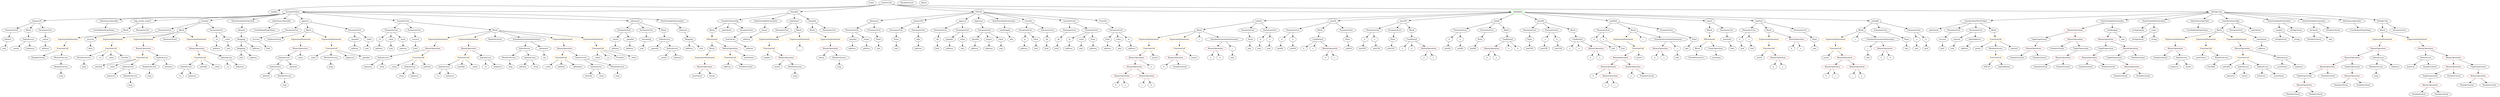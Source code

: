 strict digraph {
	graph [bb="0,0,16684,756"];
	node [label="\N"];
	Enter	[height=0.5,
		pos="5789,738",
		width=0.83628];
	Identifier_msg_9	[color=black,
		height=0.5,
		label=msg,
		pos="2184,234",
		width=0.75];
	Block_Unnamed_3	[color=black,
		height=0.5,
		label=Block,
		pos="4760,378",
		width=0.90558];
	ExpressionStatement_Unnamed_3	[color=orange,
		height=0.5,
		label=ExpressionStatement,
		pos="4717,306",
		width=2.458];
	Block_Unnamed_3 -> ExpressionStatement_Unnamed_3	[pos="e,4727.4,323.96 4749.8,360.41 4744.9,352.42 4738.9,342.64 4733.4,333.64"];
	VariableDeclaration_decimals	[color=black,
		height=0.5,
		label=decimals,
		pos="15457,522",
		width=1.1967];
	NumberLiteral_Unnamed_4	[color=black,
		height=0.5,
		label=NumberLiteral,
		pos="15458,450",
		width=1.765];
	VariableDeclaration_decimals -> NumberLiteral_Unnamed_4	[pos="e,15458,468.1 15457,503.7 15457,496.41 15457,487.73 15458,479.54"];
	ElementaryTypeName_uint_30	[color=black,
		height=0.5,
		label=uint,
		pos="15567,450",
		width=0.75];
	VariableDeclaration_decimals -> ElementaryTypeName_uint_30	[pos="e,15548,463.09 15480,506.33 15497,495.5 15520,480.71 15538,469.14"];
	NumberLiteral_Unnamed_3	[color=black,
		height=0.5,
		label=NumberLiteral,
		pos="251,306",
		width=1.765];
	Identifier_ERC20	[color=black,
		height=0.5,
		label=ERC20,
		pos="13320,234",
		width=1.0581];
	FunctionDefinition_allowance	[color=black,
		height=0.5,
		label=allowance,
		pos="5812,594",
		width=1.3076];
	ParameterList_Unnamed_22	[color=black,
		height=0.5,
		label=ParameterList,
		pos="5671,522",
		width=1.7095];
	FunctionDefinition_allowance -> ParameterList_Unnamed_22	[pos="e,5701.2,538.01 5784.1,579.17 5763.4,568.87 5734.8,554.66 5711.5,543.11"];
	ParameterList_Unnamed_23	[color=black,
		height=0.5,
		label=ParameterList,
		pos="5812,522",
		width=1.7095];
	FunctionDefinition_allowance -> ParameterList_Unnamed_23	[pos="e,5812,540.1 5812,575.7 5812,568.41 5812,559.73 5812,551.54"];
	FunctionDefinition_transferAnyERC20Token	[color=black,
		height=0.5,
		label=transferAnyERC20Token,
		pos="13248,594",
		width=2.9293];
	ModifierInvocation_onlyOwner_2	[color=black,
		height=0.5,
		label=onlyOwner,
		pos="12976,522",
		width=1.4323];
	FunctionDefinition_transferAnyERC20Token -> ModifierInvocation_onlyOwner_2	[pos="e,13015,534.24 13189,578.75 13146,568.35 13088,553.73 13036,540 13033,539.12 13029,538.2 13026,537.27"];
	ParameterList_Unnamed_47	[color=black,
		height=0.5,
		label=ParameterList,
		pos="13107,522",
		width=1.7095];
	FunctionDefinition_transferAnyERC20Token -> ParameterList_Unnamed_47	[pos="e,13137,538.11 13215,576.59 13195,566.59 13169,553.73 13148,543.12"];
	ParameterList_Unnamed_46	[color=black,
		height=0.5,
		label=ParameterList,
		pos="13248,522",
		width=1.7095];
	FunctionDefinition_transferAnyERC20Token -> ParameterList_Unnamed_46	[pos="e,13248,540.1 13248,575.7 13248,568.41 13248,559.73 13248,551.54"];
	Block_Unnamed_23	[color=black,
		height=0.5,
		label=Block,
		pos="13369,522",
		width=0.90558];
	FunctionDefinition_transferAnyERC20Token -> Block_Unnamed_23	[pos="e,13347,535.69 13277,576.23 13295,565.72 13319,552.17 13337,541.37"];
	BinaryOperation_Unnamed_7	[color=brown,
		height=0.5,
		label=BinaryOperation,
		pos="10775,234",
		width=1.9867];
	Identifier_b_1	[color=black,
		height=0.5,
		label=b,
		pos="10669,162",
		width=0.75];
	BinaryOperation_Unnamed_7 -> Identifier_b_1	[pos="e,10688,175.43 10750,216.76 10734,206.23 10714,192.48 10697,181.52"];
	BinaryOperation_Unnamed_8	[color=brown,
		height=0.5,
		label=BinaryOperation,
		pos="10786,162",
		width=1.9867];
	BinaryOperation_Unnamed_7 -> BinaryOperation_Unnamed_8	[pos="e,10783,180.1 10778,215.7 10779,208.32 10780,199.52 10782,191.25"];
	BinaryOperation_Unnamed_12	[color=brown,
		height=0.5,
		label=BinaryOperation,
		pos="7505,234",
		width=1.9867];
	BinaryOperation_Unnamed_14	[color=brown,
		height=0.5,
		label=BinaryOperation,
		pos="7424,162",
		width=1.9867];
	BinaryOperation_Unnamed_12 -> BinaryOperation_Unnamed_14	[pos="e,7443.3,179.71 7485.8,216.41 7475.7,207.67 7463.1,196.79 7451.9,187.13"];
	BinaryOperation_Unnamed_13	[color=brown,
		height=0.5,
		label=BinaryOperation,
		pos="7585,162",
		width=1.9867];
	BinaryOperation_Unnamed_12 -> BinaryOperation_Unnamed_13	[pos="e,7565.9,179.71 7524,216.41 7533.9,207.67 7546.4,196.79 7557.4,187.13"];
	ParameterList_Unnamed_41	[color=black,
		height=0.5,
		label=ParameterList,
		pos="4156,522",
		width=1.7095];
	Parameter__owner_1	[color=black,
		height=0.5,
		label=_owner,
		pos="4086,450",
		width=1.0719];
	ParameterList_Unnamed_41 -> Parameter__owner_1	[pos="e,4101.5,466.51 4139.4,504.41 4130.4,495.44 4119.2,484.21 4109.4,474.37"];
	Parameter__spender_1	[color=black,
		height=0.5,
		label=_spender,
		pos="4188,450",
		width=1.2521];
	ParameterList_Unnamed_41 -> Parameter__spender_1	[pos="e,4180.2,468.1 4163.9,503.7 4167.4,496.07 4171.6,486.92 4175.5,478.4"];
	Identifier_allowed_1	[color=black,
		height=0.5,
		label=allowed,
		pos="3903,162",
		width=1.0858];
	ParameterList_Unnamed_11	[color=black,
		height=0.5,
		label=ParameterList,
		pos="8594,522",
		width=1.7095];
	Parameter_b_4	[color=black,
		height=0.5,
		label=b,
		pos="8519,450",
		width=0.75];
	ParameterList_Unnamed_11 -> Parameter_b_4	[pos="e,8534.1,465.11 8576.2,504.41 8566.1,494.97 8553.3,483.03 8542.4,472.83"];
	Parameter_a_4	[color=black,
		height=0.5,
		label=a,
		pos="8594,450",
		width=0.75];
	ParameterList_Unnamed_11 -> Parameter_a_4	[pos="e,8594,468.1 8594,503.7 8594,496.41 8594,487.73 8594,479.54"];
	IndexAccess_Unnamed_7	[color=black,
		height=0.5,
		label=IndexAccess,
		pos="2897,234",
		width=1.6402];
	Identifier__to_4	[color=black,
		height=0.5,
		label=_to,
		pos="2853,162",
		width=0.75];
	IndexAccess_Unnamed_7 -> Identifier__to_4	[pos="e,2862.9,178.83 2886.3,216.05 2881.1,207.73 2874.7,197.54 2868.9,188.32"];
	Identifier_balances_5	[color=black,
		height=0.5,
		label=balances,
		pos="2941,162",
		width=1.1828];
	IndexAccess_Unnamed_7 -> Identifier_balances_5	[pos="e,2930.4,179.79 2907.7,216.05 2912.7,208.06 2918.8,198.33 2924.4,189.4"];
	Block_Unnamed_13	[color=black,
		height=0.5,
		label=Block,
		pos="11382,378",
		width=0.90558];
	ThrowStatement_Unnamed	[color=black,
		height=0.5,
		label=ThrowStatement,
		pos="11375,306",
		width=2.0006];
	Block_Unnamed_13 -> ThrowStatement_Unnamed	[pos="e,11377,324.1 11380,359.7 11380,352.41 11379,343.73 11378,335.54"];
	Parameter_spender_1	[color=black,
		height=0.5,
		label=spender,
		pos="6278,450",
		width=1.1135];
	ElementaryTypeName_address_9	[color=black,
		height=0.5,
		label=address,
		pos="6278,378",
		width=1.0996];
	Parameter_spender_1 -> ElementaryTypeName_address_9	[pos="e,6278,396.1 6278,431.7 6278,424.41 6278,415.73 6278,407.54"];
	ParameterList_Unnamed_40	[color=black,
		height=0.5,
		label=ParameterList,
		pos="1961,522",
		width=1.7095];
	Parameter_success_2	[color=black,
		height=0.5,
		label=success,
		pos="1730,450",
		width=1.1135];
	ParameterList_Unnamed_40 -> Parameter_success_2	[pos="e,1760.8,461.94 1917.4,508.98 1880.4,498.61 1826,483 1779,468 1776.6,467.23 1774.1,466.43 1771.6,465.61"];
	ElementaryTypeName_uint_19	[color=black,
		height=0.5,
		label=uint,
		pos="7166,378",
		width=0.75];
	Block_Unnamed_20	[color=black,
		height=0.5,
		label=Block,
		pos="15911,522",
		width=0.90558];
	ExpressionStatement_Unnamed_19	[color=orange,
		height=0.5,
		label=ExpressionStatement,
		pos="15877,450",
		width=2.458];
	Block_Unnamed_20 -> ExpressionStatement_Unnamed_19	[pos="e,15885,467.96 15903,504.41 15899,496.59 15895,487.06 15890,478.23"];
	ExpressionStatement_Unnamed_20	[color=orange,
		height=0.5,
		label=ExpressionStatement,
		pos="16091,450",
		width=2.458];
	Block_Unnamed_20 -> ExpressionStatement_Unnamed_20	[pos="e,16050,466.34 15937,510.28 15942,508.17 15947,505.99 15952,504 15981,492.55 16013,480.19 16039,470.29"];
	TupleExpression_Unnamed_6	[color=black,
		height=0.5,
		label=TupleExpression,
		pos="16235,162",
		width=2.0422];
	BinaryOperation_Unnamed_47	[color=brown,
		height=0.5,
		label=BinaryOperation,
		pos="16235,90",
		width=1.9867];
	TupleExpression_Unnamed_6 -> BinaryOperation_Unnamed_47	[pos="e,16235,108.1 16235,143.7 16235,136.41 16235,127.73 16235,119.54"];
	BinaryOperation_Unnamed_20	[color=brown,
		height=0.5,
		label=BinaryOperation,
		pos="12268,234",
		width=1.9867];
	Identifier_b_9	[color=black,
		height=0.5,
		label=b,
		pos="12204,162",
		width=0.75];
	BinaryOperation_Unnamed_20 -> Identifier_b_9	[pos="e,12218,177.89 12253,216.05 12244,207.13 12234,196.06 12225,186.33"];
	Identifier_c_5	[color=black,
		height=0.5,
		label=c,
		pos="12276,162",
		width=0.75];
	BinaryOperation_Unnamed_20 -> Identifier_c_5	[pos="e,12274,180.1 12270,215.7 12271,208.41 12272,199.73 12273,191.54"];
	IndexAccess_Unnamed_13	[color=black,
		height=0.5,
		label=IndexAccess,
		pos="1863,306",
		width=1.6402];
	IndexAccess_Unnamed_14	[color=black,
		height=0.5,
		label=IndexAccess,
		pos="1808,234",
		width=1.6402];
	IndexAccess_Unnamed_13 -> IndexAccess_Unnamed_14	[pos="e,1821.2,251.79 1849.7,288.05 1843.3,279.89 1835.4,269.91 1828.3,260.82"];
	Identifier__spender	[color=black,
		height=0.5,
		label=_spender,
		pos="1930,234",
		width=1.2521];
	IndexAccess_Unnamed_13 -> Identifier__spender	[pos="e,1914.7,250.99 1878.9,288.41 1887.3,279.66 1897.7,268.75 1907,259.08"];
	FunctionCall_Unnamed_13	[color=orange,
		height=0.5,
		label=FunctionCall,
		pos="3721,306",
		width=1.6125];
	Identifier__value_5	[color=black,
		height=0.5,
		label=_value,
		pos="3628,234",
		width=0.96103];
	FunctionCall_Unnamed_13 -> Identifier__value_5	[pos="e,3647.1,249.39 3699.9,289.12 3686.9,279.32 3670,266.65 3655.9,256.02"];
	Identifier_safeSub_2	[color=black,
		height=0.5,
		label=safeSub,
		pos="3721,234",
		width=1.1274];
	FunctionCall_Unnamed_13 -> Identifier_safeSub_2	[pos="e,3721,252.1 3721,287.7 3721,280.41 3721,271.73 3721,263.54"];
	Identifier__allowance	[color=black,
		height=0.5,
		label=_allowance,
		pos="3832,234",
		width=1.4462];
	FunctionCall_Unnamed_13 -> Identifier__allowance	[pos="e,3807.9,250.18 3745.9,289.29 3761.4,279.52 3781.5,266.83 3798.4,256.18"];
	Identifier_b_16	[color=black,
		height=0.5,
		label=b,
		pos="10629,306",
		width=0.75];
	Identifier_b_12	[color=black,
		height=0.5,
		label=b,
		pos="9909,306",
		width=0.75];
	FunctionDefinition_transferOwnership	[color=black,
		height=0.5,
		label=transferOwnership,
		pos="4882,594",
		width=2.1947];
	Block_Unnamed_2	[color=black,
		height=0.5,
		label=Block,
		pos="4760,522",
		width=0.90558];
	FunctionDefinition_transferOwnership -> Block_Unnamed_2	[pos="e,4782.1,535.66 4853.7,576.76 4835.2,566.15 4811,552.27 4791.8,541.27"];
	ModifierInvocation_onlyOwner	[color=black,
		height=0.5,
		label=onlyOwner,
		pos="4862,522",
		width=1.4323];
	FunctionDefinition_transferOwnership -> ModifierInvocation_onlyOwner	[pos="e,4866.9,540.1 4877.1,575.7 4874.9,568.24 4872.4,559.32 4870,550.97"];
	ParameterList_Unnamed_2	[color=black,
		height=0.5,
		label=ParameterList,
		pos="4993,522",
		width=1.7095];
	FunctionDefinition_transferOwnership -> ParameterList_Unnamed_2	[pos="e,4967.9,538.83 4908,576.59 4923,567.15 4942,555.17 4958.2,544.94"];
	Parameter_to	[color=black,
		height=0.5,
		label=to,
		pos="6774,450",
		width=0.75];
	ElementaryTypeName_address_6	[color=black,
		height=0.5,
		label=address,
		pos="6764,378",
		width=1.0996];
	Parameter_to -> ElementaryTypeName_address_6	[pos="e,6766.4,396.1 6771.5,431.7 6770.5,424.32 6769.2,415.52 6768,407.25"];
	PragmaDirective_solidity	[color=black,
		height=0.5,
		label=solidity,
		pos="1852,666",
		width=1.0442];
	Parameter_b_2	[color=black,
		height=0.5,
		label=b,
		pos="11677,450",
		width=0.75];
	ElementaryTypeName_uint_9	[color=black,
		height=0.5,
		label=uint,
		pos="11692,378",
		width=0.75];
	Parameter_b_2 -> ElementaryTypeName_uint_9	[pos="e,11688,396.1 11681,431.7 11682,424.32 11684,415.52 11686,407.25"];
	TupleExpression_Unnamed_3	[color=black,
		height=0.5,
		label=TupleExpression,
		pos="13669,450",
		width=2.0422];
	BinaryOperation_Unnamed_38	[color=brown,
		height=0.5,
		label=BinaryOperation,
		pos="13632,378",
		width=1.9867];
	TupleExpression_Unnamed_3 -> BinaryOperation_Unnamed_38	[pos="e,13641,396.1 13660,431.7 13656,423.98 13651,414.71 13646,406.11"];
	Identifier_balances_13	[color=black,
		height=0.5,
		label=balances,
		pos="15132,162",
		width=1.1828];
	StateVariableDeclaration_Unnamed_7	[color=black,
		height=0.5,
		label=StateVariableDeclaration,
		pos="14151,594",
		width=2.8184];
	BinaryOperation_Unnamed_35	[color=brown,
		height=0.5,
		label=BinaryOperation,
		pos="13904,522",
		width=1.9867];
	StateVariableDeclaration_Unnamed_7 -> BinaryOperation_Unnamed_35	[pos="e,13950,536.06 14099,578.15 14058,566.72 14003,550.94 13961,539.18"];
	VariableDeclaration_totalSupply_1	[color=black,
		height=0.5,
		label=totalSupply,
		pos="14151,522",
		width=1.4739];
	StateVariableDeclaration_Unnamed_7 -> VariableDeclaration_totalSupply_1	[pos="e,14151,540.1 14151,575.7 14151,568.41 14151,559.73 14151,551.54"];
	ExpressionStatement_Unnamed_4	[color=orange,
		height=0.5,
		label=ExpressionStatement,
		pos="10906,450",
		width=2.458];
	FunctionCall_Unnamed_2	[color=orange,
		height=0.5,
		label=FunctionCall,
		pos="10967,378",
		width=1.6125];
	ExpressionStatement_Unnamed_4 -> FunctionCall_Unnamed_2	[pos="e,10952,395.79 10921,432.05 10928,423.71 10937,413.49 10945,404.25"];
	ElementaryTypeName_address_25	[color=black,
		height=0.5,
		label=address,
		pos="13167,378",
		width=1.0996];
	Identifier_b_5	[color=black,
		height=0.5,
		label=b,
		pos="7360,90",
		width=0.75];
	BinaryOperation_Unnamed_14 -> Identifier_b_5	[pos="e,7373.6,105.89 7408.5,144.05 7400.4,135.13 7390.2,124.06 7381.3,114.33"];
	Identifier_a_5	[color=black,
		height=0.5,
		label=a,
		pos="7432,90",
		width=0.75];
	BinaryOperation_Unnamed_14 -> Identifier_a_5	[pos="e,7430,108.1 7426,143.7 7426.8,136.41 7427.8,127.73 7428.7,119.54"];
	Parameter_None_7	[color=black,
		height=0.5,
		label=None,
		pos="10217,450",
		width=0.85014];
	ElementaryTypeName_uint256_5	[color=black,
		height=0.5,
		label=uint256,
		pos="10217,378",
		width=1.0442];
	Parameter_None_7 -> ElementaryTypeName_uint256_5	[pos="e,10217,396.1 10217,431.7 10217,424.41 10217,415.73 10217,407.54"];
	FunctionDefinition_balanceOf_1	[color=black,
		height=0.5,
		label=balanceOf,
		pos="251,594",
		width=1.3491];
	ParameterList_Unnamed_38	[color=black,
		height=0.5,
		label=ParameterList,
		pos="68,522",
		width=1.7095];
	FunctionDefinition_balanceOf_1 -> ParameterList_Unnamed_38	[pos="e,104.2,536.85 218.28,580.49 189.47,569.46 147.16,553.28 114.77,540.89"];
	Block_Unnamed_17	[color=black,
		height=0.5,
		label=Block,
		pos="195,522",
		width=0.90558];
	FunctionDefinition_balanceOf_1 -> Block_Unnamed_17	[pos="e,207.79,538.99 237.73,576.41 230.94,567.92 222.53,557.41 214.97,547.96"];
	ParameterList_Unnamed_37	[color=black,
		height=0.5,
		label=ParameterList,
		pos="308,522",
		width=1.7095];
	FunctionDefinition_balanceOf_1 -> ParameterList_Unnamed_37	[pos="e,294.19,539.96 264.51,576.41 271.22,568.16 279.49,558.01 287.01,548.78"];
	FunctionDefinition_balanceOf	[color=black,
		height=0.5,
		label=balanceOf,
		pos="6094,594",
		width=1.3491];
	ParameterList_Unnamed_21	[color=black,
		height=0.5,
		label=ParameterList,
		pos="5953,522",
		width=1.7095];
	FunctionDefinition_balanceOf -> ParameterList_Unnamed_21	[pos="e,5983.1,537.94 6065.8,579 6045,568.69 6016.5,554.52 5993.3,543.02"];
	ParameterList_Unnamed_20	[color=black,
		height=0.5,
		label=ParameterList,
		pos="6094,522",
		width=1.7095];
	FunctionDefinition_balanceOf -> ParameterList_Unnamed_20	[pos="e,6094,540.1 6094,575.7 6094,568.41 6094,559.73 6094,551.54"];
	Identifier_allowed	[color=black,
		height=0.5,
		label=allowed,
		pos="3451,234",
		width=1.0858];
	Parameter_None_2	[color=black,
		height=0.5,
		label=None,
		pos="12180,450",
		width=0.85014];
	ElementaryTypeName_uint_10	[color=black,
		height=0.5,
		label=uint,
		pos="12180,378",
		width=0.75];
	Parameter_None_2 -> ElementaryTypeName_uint_10	[pos="e,12180,396.1 12180,431.7 12180,424.41 12180,415.73 12180,407.54"];
	StateVariableDeclaration_Unnamed	[color=black,
		height=0.5,
		label=StateVariableDeclaration,
		pos="5115,594",
		width=2.8184];
	VariableDeclaration_owner	[color=black,
		height=0.5,
		label=owner,
		pos="5106,522",
		width=0.93331];
	StateVariableDeclaration_Unnamed -> VariableDeclaration_owner	[pos="e,5108.2,540.1 5112.8,575.7 5111.8,568.32 5110.7,559.52 5109.6,551.25"];
	Parameter_to_1	[color=black,
		height=0.5,
		label=to,
		pos="7085,450",
		width=0.75];
	ElementaryTypeName_address_8	[color=black,
		height=0.5,
		label=address,
		pos="7081,378",
		width=1.0996];
	Parameter_to_1 -> ElementaryTypeName_address_8	[pos="e,7082,396.1 7084,431.7 7083.6,424.41 7083.1,415.73 7082.6,407.54"];
	Identifier__value_8	[color=black,
		height=0.5,
		label=_value,
		pos="2062,306",
		width=0.96103];
	Parameter_b_6	[color=black,
		height=0.5,
		label=b,
		pos="9082,450",
		width=0.75];
	ElementaryTypeName_uint256_1	[color=black,
		height=0.5,
		label=uint256,
		pos="9073,378",
		width=1.0442];
	Parameter_b_6 -> ElementaryTypeName_uint256_1	[pos="e,9075.2,396.1 9079.8,431.7 9078.8,424.32 9077.7,415.52 9076.6,407.25"];
	BooleanLiteral_Unnamed_2	[color=black,
		height=0.5,
		label=BooleanLiteral,
		pos="1852,450",
		width=1.7788];
	Parameter_value	[color=black,
		height=0.5,
		label=value,
		pos="6849,450",
		width=0.82242];
	ElementaryTypeName_uint_18	[color=black,
		height=0.5,
		label=uint,
		pos="6849,378",
		width=0.75];
	Parameter_value -> ElementaryTypeName_uint_18	[pos="e,6849,396.1 6849,431.7 6849,424.41 6849,415.73 6849,407.54"];
	InheritanceSpecifier_Unnamed_1	[color=black,
		height=0.5,
		label=InheritanceSpecifier,
		pos="748,594",
		width=2.3333];
	UserDefinedTypeName_Unnamed_1	[color=black,
		height=0.5,
		label=UserDefinedTypeName,
		pos="710,522",
		width=2.7214];
	InheritanceSpecifier_Unnamed_1 -> UserDefinedTypeName_Unnamed_1	[pos="e,719.29,540.1 738.61,575.7 734.42,567.98 729.39,558.71 724.72,550.11"];
	Parameter__to_1	[color=black,
		height=0.5,
		label=_to,
		pos="2548,450",
		width=0.75];
	ElementaryTypeName_address_19	[color=black,
		height=0.5,
		label=address,
		pos="2546,378",
		width=1.0996];
	Parameter__to_1 -> ElementaryTypeName_address_19	[pos="e,2546.5,396.1 2547.5,431.7 2547.3,424.41 2547,415.73 2546.8,407.54"];
	FunctionDefinition_bug_unchk_send12	[color=black,
		height=0.5,
		label=bug_unchk_send12,
		pos="971,594",
		width=2.3194];
	Block_Unnamed_15	[color=black,
		height=0.5,
		label=Block,
		pos="859,522",
		width=0.90558];
	FunctionDefinition_bug_unchk_send12 -> Block_Unnamed_15	[pos="e,879.86,536.04 944.74,576.59 928.2,566.25 906.79,552.87 889.5,542.06"];
	ParameterList_Unnamed_34	[color=black,
		height=0.5,
		label=ParameterList,
		pos="971,522",
		width=1.7095];
	FunctionDefinition_bug_unchk_send12 -> ParameterList_Unnamed_34	[pos="e,971,540.1 971,575.7 971,568.41 971,559.73 971,551.54"];
	FunctionCall_Unnamed_11	[color=orange,
		height=0.5,
		label=FunctionCall,
		pos="3036,306",
		width=1.6125];
	FunctionCall_Unnamed_11 -> IndexAccess_Unnamed_7	[pos="e,2926.4,249.82 3006.5,290.15 2986.2,279.9 2958.8,266.14 2936.6,254.93"];
	Identifier_safeAdd_1	[color=black,
		height=0.5,
		label=safeAdd,
		pos="3016,234",
		width=1.1689];
	FunctionCall_Unnamed_11 -> Identifier_safeAdd_1	[pos="e,3020.9,252.1 3031.1,287.7 3028.9,280.24 3026.4,271.32 3024,262.97"];
	Identifier__value_3	[color=black,
		height=0.5,
		label=_value,
		pos="3111,234",
		width=0.96103];
	FunctionCall_Unnamed_11 -> Identifier__value_3	[pos="e,3094.6,250.27 3053.8,288.41 3063.5,279.29 3075.8,267.83 3086.5,257.87"];
	ElementaryTypeName_address	[color=black,
		height=0.5,
		label=address,
		pos="4990,450",
		width=1.0996];
	ExpressionStatement_Unnamed_14	[color=orange,
		height=0.5,
		label=ExpressionStatement,
		pos="2953,450",
		width=2.458];
	BinaryOperation_Unnamed_28	[color=brown,
		height=0.5,
		label=BinaryOperation,
		pos="2920,378",
		width=1.9867];
	ExpressionStatement_Unnamed_14 -> BinaryOperation_Unnamed_28	[pos="e,2928.1,396.1 2944.8,431.7 2941.2,424.07 2936.9,414.92 2932.9,406.4"];
	ParameterList_Unnamed_24	[color=black,
		height=0.5,
		label=ParameterList,
		pos="6783,522",
		width=1.7095];
	ParameterList_Unnamed_24 -> Parameter_to	[pos="e,6776.2,468.1 6780.8,503.7 6779.8,496.32 6778.7,487.52 6777.6,479.25"];
	ParameterList_Unnamed_24 -> Parameter_value	[pos="e,6834.8,466.04 6798.6,504.41 6807.1,495.41 6817.8,484.13 6827.1,474.26"];
	BinaryOperation_Unnamed_35 -> TupleExpression_Unnamed_3	[pos="e,13714,464.49 13859,507.59 13821,496.24 13766,479.93 13725,467.73"];
	BinaryOperation_Unnamed_36	[color=brown,
		height=0.5,
		label=BinaryOperation,
		pos="13904,450",
		width=1.9867];
	BinaryOperation_Unnamed_35 -> BinaryOperation_Unnamed_36	[pos="e,13904,468.1 13904,503.7 13904,496.41 13904,487.73 13904,479.54"];
	NumberLiteral_Unnamed_22	[color=black,
		height=0.5,
		label=NumberLiteral,
		pos="16390,162",
		width=1.765];
	BinaryOperation_Unnamed_26	[color=brown,
		height=0.5,
		label=BinaryOperation,
		pos="1323,378",
		width=1.9867];
	FunctionCall_Unnamed_8	[color=orange,
		height=0.5,
		label=FunctionCall,
		pos="1347,306",
		width=1.6125];
	BinaryOperation_Unnamed_26 -> FunctionCall_Unnamed_8	[pos="e,1341.1,324.1 1328.9,359.7 1331.5,352.24 1334.5,343.32 1337.4,334.97"];
	IndexAccess_Unnamed_2	[color=black,
		height=0.5,
		label=IndexAccess,
		pos="1523,306",
		width=1.6402];
	BinaryOperation_Unnamed_26 -> IndexAccess_Unnamed_2	[pos="e,1485.3,320.2 1363.5,362.83 1395.6,351.59 1440.6,335.83 1474.7,323.92"];
	NumberLiteral_Unnamed_19	[color=black,
		height=0.5,
		label=NumberLiteral,
		pos="15641,90",
		width=1.765];
	Identifier__to_1	[color=black,
		height=0.5,
		label=_to,
		pos="1207,162",
		width=0.75];
	Identifier_assertion	[color=black,
		height=0.5,
		label=assertion,
		pos="11509,306",
		width=1.2105];
	Identifier_b_14	[color=black,
		height=0.5,
		label=b,
		pos="9495,306",
		width=0.75];
	Identifier_balances_14	[color=black,
		height=0.5,
		label=balances,
		pos="14549,234",
		width=1.1828];
	IfStatement_Unnamed	[color=orange,
		height=0.5,
		label=IfStatement,
		pos="4760,450",
		width=1.4739];
	Block_Unnamed_2 -> IfStatement_Unnamed	[pos="e,4760,468.1 4760,503.7 4760,496.41 4760,487.73 4760,479.54"];
	Parameter_success_3	[color=black,
		height=0.5,
		label=success,
		pos="13017,450",
		width=1.1135];
	ElementaryTypeName_bool_7	[color=black,
		height=0.5,
		label=bool,
		pos="13009,378",
		width=0.76697];
	Parameter_success_3 -> ElementaryTypeName_bool_7	[pos="e,13011,396.1 13015,431.7 13014,424.41 13013,415.73 13012,407.54"];
	Identifier_b_2	[color=black,
		height=0.5,
		label=b,
		pos="7725,234",
		width=0.75];
	ElementaryTypeName_uint_14	[color=black,
		height=0.5,
		label=uint,
		pos="12522,306",
		width=0.75];
	Parameter__to	[color=black,
		height=0.5,
		label=_to,
		pos="1452,450",
		width=0.75];
	ElementaryTypeName_address_17	[color=black,
		height=0.5,
		label=address,
		pos="1452,378",
		width=1.0996];
	Parameter__to -> ElementaryTypeName_address_17	[pos="e,1452,396.1 1452,431.7 1452,424.41 1452,415.73 1452,407.54"];
	Parameter_b_5	[color=black,
		height=0.5,
		label=b,
		pos="9660,450",
		width=0.75];
	ElementaryTypeName_uint64_4	[color=black,
		height=0.5,
		label=uint64,
		pos="9654,378",
		width=0.91945];
	Parameter_b_5 -> ElementaryTypeName_uint64_4	[pos="e,9655.5,396.1 9658.5,431.7 9657.9,424.41 9657.1,415.73 9656.4,407.54"];
	Identifier_msg_5	[color=black,
		height=0.5,
		label=msg,
		pos="402,162",
		width=0.75];
	ElementaryTypeName_uint_29	[color=black,
		height=0.5,
		label=uint,
		pos="4268,378",
		width=0.75];
	Identifier_balances_6	[color=black,
		height=0.5,
		label=balances,
		pos="2369,234",
		width=1.1828];
	ContractDefinition_StandardToken	[color=black,
		height=0.5,
		label=StandardToken,
		pos="1976,666",
		width=1.8897];
	ContractDefinition_StandardToken -> FunctionDefinition_balanceOf_1	[pos="e,299.19,597.23 1927.8,652.9 1918.3,650.93 1908.4,649.16 1899,648 1624.5,614.04 931.39,621.81 655,612 532.46,607.65 389.08,601.32 \
310.33,597.74"];
	ContractDefinition_StandardToken -> InheritanceSpecifier_Unnamed_1	[pos="e,815.53,604.99 1927.8,652.94 1918.3,650.97 1908.4,649.19 1899,648 1449,590.87 1331.1,649.23 879,612 862.03,610.6 843.89,608.59 \
826.68,606.43"];
	ContractDefinition_StandardToken -> FunctionDefinition_bug_unchk_send12	[pos="e,1051.6,598.86 1927.3,653.02 1918,651.07 1908.2,649.27 1899,648 1817.8,636.79 1281.3,610.01 1063.1,599.42"];
	FunctionDefinition_transfer_1	[color=black,
		height=0.5,
		label=transfer,
		pos="1376,594",
		width=1.0719];
	ContractDefinition_StandardToken -> FunctionDefinition_transfer_1	[pos="e,1413.5,598.82 1926.9,653.26 1917.6,651.31 1908.1,649.45 1899,648 1742,622.81 1701.2,628.05 1543,612 1503.2,607.96 1458,603.36 \
1424.7,599.97"];
	StateVariableDeclaration_Unnamed_3	[color=black,
		height=0.5,
		label=StateVariableDeclaration,
		pos="1653,594",
		width=2.8184];
	ContractDefinition_StandardToken -> StateVariableDeclaration_Unnamed_3	[pos="e,1716,608.47 1925.1,653.72 1916.4,651.8 1907.4,649.84 1899,648 1841.3,635.41 1775.9,621.33 1727.1,610.85"];
	InheritanceSpecifier_Unnamed	[color=black,
		height=0.5,
		label=InheritanceSpecifier,
		pos="1905,594",
		width=2.3333];
	ContractDefinition_StandardToken -> InheritanceSpecifier_Unnamed	[pos="e,1922.2,611.96 1959.2,648.41 1950.5,639.91 1939.9,629.37 1930.3,619.91"];
	FunctionDefinition_approve_1	[color=black,
		height=0.5,
		label=approve,
		pos="2060,594",
		width=1.1412];
	ContractDefinition_StandardToken -> FunctionDefinition_approve_1	[pos="e,2041.4,610.51 1995.9,648.41 2006.9,639.26 2020.7,627.76 2032.7,617.78"];
	FunctionDefinition_transferFrom_1	[color=black,
		height=0.5,
		label=transferFrom,
		pos="2717,594",
		width=1.6402];
	ContractDefinition_StandardToken -> FunctionDefinition_transferFrom_1	[pos="e,2661.1,600.28 2039.2,659.03 2177.9,645.93 2507.9,614.75 2650,601.33"];
	FunctionDefinition_allowance_1	[color=black,
		height=0.5,
		label=allowance,
		pos="4226,594",
		width=1.3076];
	ContractDefinition_StandardToken -> FunctionDefinition_allowance_1	[pos="e,4179.2,596.46 2043.3,662.91 2377.6,652.51 3854.8,606.55 4167.7,596.81"];
	StateVariableDeclaration_Unnamed_2	[color=black,
		height=0.5,
		label=StateVariableDeclaration,
		pos="4473,594",
		width=2.8184];
	ContractDefinition_StandardToken -> StateVariableDeclaration_Unnamed_2	[pos="e,4387,603.86 2044,665.07 2321.8,665.01 3398.4,661.42 4282,612 4312.5,610.29 4345.7,607.63 4375.7,604.91"];
	Parameter_None_4	[color=black,
		height=0.5,
		label=None,
		pos="8976,450",
		width=0.85014];
	ElementaryTypeName_uint64_2	[color=black,
		height=0.5,
		label=uint64,
		pos="8984,378",
		width=0.91945];
	Parameter_None_4 -> ElementaryTypeName_uint64_2	[pos="e,8982,396.1 8978,431.7 8978.8,424.41 8979.8,415.73 8980.7,407.54"];
	StateVariableDeclaration_Unnamed_4	[color=black,
		height=0.5,
		label=StateVariableDeclaration,
		pos="14424,594",
		width=2.8184];
	stringLiteral_Unnamed_1	[color=black,
		height=0.5,
		label=stringLiteral,
		pos="14322,522",
		width=1.5016];
	StateVariableDeclaration_Unnamed_4 -> stringLiteral_Unnamed_1	[pos="e,14345,538.59 14399,576.05 14386,566.69 14369,554.96 14354,544.91"];
	VariableDeclaration_name	[color=black,
		height=0.5,
		label=name,
		pos="14424,522",
		width=0.83628];
	StateVariableDeclaration_Unnamed_4 -> VariableDeclaration_name	[pos="e,14424,540.1 14424,575.7 14424,568.41 14424,559.73 14424,551.54"];
	FunctionDefinition_approve	[color=black,
		height=0.5,
		label=approve,
		pos="6376,594",
		width=1.1412];
	ParameterList_Unnamed_29	[color=black,
		height=0.5,
		label=ParameterList,
		pos="6235,522",
		width=1.7095];
	FunctionDefinition_approve -> ParameterList_Unnamed_29	[pos="e,6265.3,538.05 6349.5,579.83 6328.6,569.48 6299.2,554.89 6275.5,543.09"];
	ParameterList_Unnamed_28	[color=black,
		height=0.5,
		label=ParameterList,
		pos="6376,522",
		width=1.7095];
	FunctionDefinition_approve -> ParameterList_Unnamed_28	[pos="e,6376,540.1 6376,575.7 6376,568.41 6376,559.73 6376,551.54"];
	Identifier_owner_1	[color=black,
		height=0.5,
		label=owner,
		pos="5190,234",
		width=0.93331];
	Parameter_balance	[color=black,
		height=0.5,
		label=balance,
		pos="52,450",
		width=1.0719];
	ElementaryTypeName_uint_27	[color=black,
		height=0.5,
		label=uint,
		pos="27,378",
		width=0.75];
	Parameter_balance -> ElementaryTypeName_uint_27	[pos="e,32.996,395.79 45.948,432.05 43.215,424.4 39.916,415.16 36.841,406.56"];
	ModifierDefinition_onlyOwner	[color=black,
		height=0.5,
		label=onlyOwner,
		pos="5298,594",
		width=1.4323];
	ParameterList_Unnamed_1	[color=black,
		height=0.5,
		label=ParameterList,
		pos="5219,522",
		width=1.7095];
	ModifierDefinition_onlyOwner -> ParameterList_Unnamed_1	[pos="e,5237.5,539.39 5279.7,576.76 5269.7,567.91 5257.1,556.77 5246,546.93"];
	Block_Unnamed_1	[color=black,
		height=0.5,
		label=Block,
		pos="5331,522",
		width=0.90558];
	ModifierDefinition_onlyOwner -> Block_Unnamed_1	[pos="e,5323.1,539.79 5306,576.05 5309.7,568.23 5314.1,558.75 5318.3,549.98"];
	Identifier_a_12	[color=black,
		height=0.5,
		label=a,
		pos="9981,306",
		width=0.75];
	ExpressionStatement_Unnamed_1	[color=orange,
		height=0.5,
		label=ExpressionStatement,
		pos="5136,450",
		width=2.458];
	FunctionCall_Unnamed	[color=orange,
		height=0.5,
		label=FunctionCall,
		pos="5136,378",
		width=1.6125];
	ExpressionStatement_Unnamed_1 -> FunctionCall_Unnamed	[pos="e,5136,396.1 5136,431.7 5136,424.41 5136,415.73 5136,407.54"];
	ElementaryTypeName_address_1	[color=black,
		height=0.5,
		label=address,
		pos="5011,378",
		width=1.0996];
	ParameterList_Unnamed_13	[color=black,
		height=0.5,
		label=ParameterList,
		pos="9738,522",
		width=1.7095];
	ParameterList_Unnamed_13 -> Parameter_b_5	[pos="e,9675.7,465.11 9719.5,504.41 9708.9,494.87 9695.4,482.79 9684,472.53"];
	Parameter_a_5	[color=black,
		height=0.5,
		label=a,
		pos="9738,450",
		width=0.75];
	ParameterList_Unnamed_13 -> Parameter_a_5	[pos="e,9738,468.1 9738,503.7 9738,496.41 9738,487.73 9738,479.54"];
	VariableDeclaration_spender	[color=black,
		height=0.5,
		label=spender,
		pos="6454,450",
		width=1.1135];
	ElementaryTypeName_address_13	[color=black,
		height=0.5,
		label=address,
		pos="6450,378",
		width=1.0996];
	VariableDeclaration_spender -> ElementaryTypeName_address_13	[pos="e,6451,396.1 6453,431.7 6452.6,424.41 6452.1,415.73 6451.6,407.54"];
	BinaryOperation_Unnamed_2	[color=brown,
		height=0.5,
		label=BinaryOperation,
		pos="4882,378",
		width=1.9867];
	FunctionCall_Unnamed_1	[color=orange,
		height=0.5,
		label=FunctionCall,
		pos="4882,306",
		width=1.6125];
	BinaryOperation_Unnamed_2 -> FunctionCall_Unnamed_1	[pos="e,4882,324.1 4882,359.7 4882,352.41 4882,343.73 4882,335.54"];
	Identifier_newOwner	[color=black,
		height=0.5,
		label=newOwner,
		pos="5009,306",
		width=1.4046];
	BinaryOperation_Unnamed_2 -> Identifier_newOwner	[pos="e,4982.5,321.63 4910.8,361.12 4929.1,351.02 4953,337.86 4972.6,327.04"];
	ElementaryTypeName_uint_3	[color=black,
		height=0.5,
		label=uint,
		pos="11232,306",
		width=0.75];
	Identifier_safeAdd_2	[color=black,
		height=0.5,
		label=safeAdd,
		pos="14898,234",
		width=1.1689];
	Parameter_amount	[color=black,
		height=0.5,
		label=amount,
		pos="13115,450",
		width=1.0581];
	ElementaryTypeName_uint_32	[color=black,
		height=0.5,
		label=uint,
		pos="13082,378",
		width=0.75];
	Parameter_amount -> ElementaryTypeName_uint_32	[pos="e,13090,395.31 13107,432.05 13103,424.12 13099,414.47 13095,405.59"];
	InheritanceSpecifier_Unnamed_3	[color=black,
		height=0.5,
		label=InheritanceSpecifier,
		pos="14701,594",
		width=2.3333];
	UserDefinedTypeName_Unnamed_3	[color=black,
		height=0.5,
		label=UserDefinedTypeName,
		pos="14681,522",
		width=2.7214];
	InheritanceSpecifier_Unnamed_3 -> UserDefinedTypeName_Unnamed_3	[pos="e,14686,540.1 14696,575.7 14694,568.24 14691,559.32 14689,550.97"];
	ParameterList_Unnamed_3	[color=black,
		height=0.5,
		label=ParameterList,
		pos="10773,522",
		width=1.7095];
	Parameter_b	[color=black,
		height=0.5,
		label=b,
		pos="10701,450",
		width=0.75];
	ParameterList_Unnamed_3 -> Parameter_b	[pos="e,10716,465.11 10756,504.41 10746,495.06 10734,483.26 10724,473.13"];
	Parameter_a	[color=black,
		height=0.5,
		label=a,
		pos="10773,450",
		width=0.75];
	ParameterList_Unnamed_3 -> Parameter_a	[pos="e,10773,468.1 10773,503.7 10773,496.41 10773,487.73 10773,479.54"];
	BinaryOperation_Unnamed	[color=brown,
		height=0.5,
		label=BinaryOperation,
		pos="5526,378",
		width=1.9867];
	Identifier_owner	[color=black,
		height=0.5,
		label=owner,
		pos="5466,306",
		width=0.93331];
	BinaryOperation_Unnamed -> Identifier_owner	[pos="e,5479.6,322.83 5511.5,360.05 5504.1,351.47 5495,340.89 5486.9,331.44"];
	MemberAccess_Unnamed	[color=black,
		height=0.5,
		label=MemberAccess,
		pos="5587,306",
		width=1.9174];
	BinaryOperation_Unnamed -> MemberAccess_Unnamed	[pos="e,5572.4,323.79 5540.8,360.05 5548,351.71 5556.9,341.49 5565,332.25"];
	Identifier_assert_4	[color=black,
		height=0.5,
		label=assert,
		pos="12226,306",
		width=0.89172];
	ElementaryTypeName_var	[color=black,
		height=0.5,
		label=var,
		pos="3615,306",
		width=0.75];
	Conditional_Unnamed_1	[color=black,
		height=0.5,
		label=Conditional,
		pos="10044,450",
		width=1.4877];
	BinaryOperation_Unnamed_22	[color=brown,
		height=0.5,
		label=BinaryOperation,
		pos="9945,378",
		width=1.9867];
	Conditional_Unnamed_1 -> BinaryOperation_Unnamed_22	[pos="e,9968.3,395.47 10022,433.46 10009,424.21 9992.1,412.3 9977.5,401.98"];
	Identifier_a_13	[color=black,
		height=0.5,
		label=a,
		pos="10062,378",
		width=0.75];
	Conditional_Unnamed_1 -> Identifier_a_13	[pos="e,10058,396.1 10048,431.7 10050,424.32 10053,415.52 10055,407.25"];
	Identifier_b_13	[color=black,
		height=0.5,
		label=b,
		pos="10134,378",
		width=0.75];
	Conditional_Unnamed_1 -> Identifier_b_13	[pos="e,10117,392.24 10064,433.12 10077,423.09 10094,410.04 10108,399.27"];
	Block_Unnamed_7	[color=black,
		height=0.5,
		label=Block,
		pos="12482,522",
		width=0.90558];
	ExpressionStatement_Unnamed_8	[color=orange,
		height=0.5,
		label=ExpressionStatement,
		pos="12317,450",
		width=2.458];
	Block_Unnamed_7 -> ExpressionStatement_Unnamed_8	[pos="e,12354,466.74 12457,510.22 12432,499.82 12394,483.84 12364,471.09"];
	Identifier_c_6	[color=black,
		height=0.5,
		label=c,
		pos="12450,450",
		width=0.75];
	Block_Unnamed_7 -> Identifier_c_6	[pos="e,12457,467.31 12474,504.05 12471,496.12 12466,486.47 12462,477.59"];
	VariableDeclarationStatement_Unnamed_2	[color=black,
		height=0.5,
		label=VariableDeclarationStatement,
		pos="12614,450",
		width=3.3174];
	Block_Unnamed_7 -> VariableDeclarationStatement_Unnamed_2	[pos="e,12582,467.77 12505,508.81 12524,498.96 12550,484.84 12572,473.02"];
	Identifier_msg_2	[color=black,
		height=0.5,
		label=msg,
		pos="1001,162",
		width=0.75];
	ParameterList_Unnamed_33	[color=black,
		height=0.5,
		label=ParameterList,
		pos="1112,522",
		width=1.7095];
	FunctionDefinition_transfer_1 -> ParameterList_Unnamed_33	[pos="e,1156.3,534.76 1343.1,584.28 1299.1,572.61 1220.5,551.76 1167.3,537.66"];
	Block_Unnamed_14	[color=black,
		height=0.5,
		label=Block,
		pos="1224,522",
		width=0.90558];
	FunctionDefinition_transfer_1 -> Block_Unnamed_14	[pos="e,1248.5,534.3 1349.2,580.65 1324,569.07 1286.3,551.71 1258.9,539.07"];
	ParameterList_Unnamed_32	[color=black,
		height=0.5,
		label=ParameterList,
		pos="1452,522",
		width=1.7095];
	FunctionDefinition_transfer_1 -> ParameterList_Unnamed_32	[pos="e,1434.1,539.47 1392.9,577.46 1402.5,568.57 1414.9,557.21 1425.8,547.16"];
	ExpressionStatement_Unnamed_13	[color=orange,
		height=0.5,
		label=ExpressionStatement,
		pos="3148,450",
		width=2.458];
	BinaryOperation_Unnamed_27	[color=brown,
		height=0.5,
		label=BinaryOperation,
		pos="3148,378",
		width=1.9867];
	ExpressionStatement_Unnamed_13 -> BinaryOperation_Unnamed_27	[pos="e,3148,396.1 3148,431.7 3148,424.41 3148,415.73 3148,407.54"];
	ParameterList_Unnamed_25	[color=black,
		height=0.5,
		label=ParameterList,
		pos="6924,522",
		width=1.7095];
	Parameter_ok	[color=black,
		height=0.5,
		label=ok,
		pos="6924,450",
		width=0.75];
	ParameterList_Unnamed_25 -> Parameter_ok	[pos="e,6924,468.1 6924,503.7 6924,496.41 6924,487.73 6924,479.54"];
	NumberLiteral_Unnamed_23	[color=black,
		height=0.5,
		label=NumberLiteral,
		pos="16162,18",
		width=1.765];
	BinaryOperation_Unnamed_47 -> NumberLiteral_Unnamed_23	[pos="e,16179,35.713 16218,72.411 16209,63.757 16197,53.003 16187,43.417"];
	NumberLiteral_Unnamed_24	[color=black,
		height=0.5,
		label=NumberLiteral,
		pos="16307,18",
		width=1.765];
	BinaryOperation_Unnamed_47 -> NumberLiteral_Unnamed_24	[pos="e,16290,35.789 16252,72.055 16261,63.543 16272,53.068 16282,43.681"];
	Identifier_a_17	[color=black,
		height=0.5,
		label=a,
		pos="10486,378",
		width=0.75];
	IndexAccess_Unnamed_3	[color=black,
		height=0.5,
		label=IndexAccess,
		pos="1251,234",
		width=1.6402];
	IndexAccess_Unnamed_3 -> Identifier__to_1	[pos="e,1216.9,178.83 1240.3,216.05 1235.1,207.73 1228.7,197.54 1222.9,188.32"];
	Identifier_balances_3	[color=black,
		height=0.5,
		label=balances,
		pos="1295,162",
		width=1.1828];
	IndexAccess_Unnamed_3 -> Identifier_balances_3	[pos="e,1284.4,179.79 1261.7,216.05 1266.7,208.06 1272.8,198.33 1278.4,189.4"];
	Identifier_assert_3	[color=black,
		height=0.5,
		label=assert,
		pos="11821,306",
		width=0.89172];
	MemberAccess_Unnamed_4	[color=black,
		height=0.5,
		label=MemberAccess,
		pos="558,306",
		width=1.9174];
	Identifier_msg_4	[color=black,
		height=0.5,
		label=msg,
		pos="558,234",
		width=0.75];
	MemberAccess_Unnamed_4 -> Identifier_msg_4	[pos="e,558,252.1 558,287.7 558,280.41 558,271.73 558,263.54"];
	Parameter_tokenAddress	[color=black,
		height=0.5,
		label=tokenAddress,
		pos="13236,450",
		width=1.7372];
	Parameter_tokenAddress -> ElementaryTypeName_address_25	[pos="e,13183,394.99 13220,432.41 13211,423.66 13200,412.75 13191,403.08"];
	Block_Unnamed_22	[color=black,
		height=0.5,
		label=Block,
		pos="14830,522",
		width=0.90558];
	ExpressionStatement_Unnamed_22	[color=orange,
		height=0.5,
		label=ExpressionStatement,
		pos="14562,450",
		width=2.458];
	Block_Unnamed_22 -> ExpressionStatement_Unnamed_22	[pos="e,14625,462.97 14805,510.11 14799,507.93 14794,505.76 14788,504 14738,488.09 14680,474.63 14636,465.26"];
	ExpressionStatement_Unnamed_23	[color=orange,
		height=0.5,
		label=ExpressionStatement,
		pos="14757,450",
		width=2.458];
	Block_Unnamed_22 -> ExpressionStatement_Unnamed_23	[pos="e,14775,467.88 14814,505.81 14805,496.99 14793,485.67 14783,475.6"];
	ExpressionStatement_Unnamed_21	[color=orange,
		height=0.5,
		label=ExpressionStatement,
		pos="14952,450",
		width=2.458];
	Block_Unnamed_22 -> ExpressionStatement_Unnamed_21	[pos="e,14924,467.28 14852,508.32 14869,498.48 14893,484.6 14914,472.96"];
	Parameter_ok_1	[color=black,
		height=0.5,
		label=ok,
		pos="7005,450",
		width=0.75];
	ElementaryTypeName_bool_2	[color=black,
		height=0.5,
		label=bool,
		pos="6996,378",
		width=0.76697];
	Parameter_ok_1 -> ElementaryTypeName_bool_2	[pos="e,6998.2,396.1 7002.8,431.7 7001.8,424.32 7000.7,415.52 6999.6,407.25"];
	Parameter__owner	[color=black,
		height=0.5,
		label=_owner,
		pos="310,450",
		width=1.0719];
	ElementaryTypeName_address_20	[color=black,
		height=0.5,
		label=address,
		pos="310,378",
		width=1.0996];
	Parameter__owner -> ElementaryTypeName_address_20	[pos="e,310,396.1 310,431.7 310,424.41 310,415.73 310,407.54"];
	IndexAccess_Unnamed_10	[color=black,
		height=0.5,
		label=IndexAccess,
		pos="3856,306",
		width=1.6402];
	IndexAccess_Unnamed_11	[color=black,
		height=0.5,
		label=IndexAccess,
		pos="3961,234",
		width=1.6402];
	IndexAccess_Unnamed_10 -> IndexAccess_Unnamed_11	[pos="e,3937.3,250.82 3879.8,289.12 3894.1,279.63 3912.3,267.44 3928,257.03"];
	MemberAccess_Unnamed_8	[color=black,
		height=0.5,
		label=MemberAccess,
		pos="4107,234",
		width=1.9174];
	IndexAccess_Unnamed_10 -> MemberAccess_Unnamed_8	[pos="e,4061.2,247.76 3898.6,293.13 3940.3,281.49 4004.2,263.67 4050.2,250.83"];
	Identifier_a_8	[color=black,
		height=0.5,
		label=a,
		pos="12617,306",
		width=0.75];
	FunctionCall_Unnamed_19	[color=orange,
		height=0.5,
		label=FunctionCall,
		pos="13379,306",
		width=1.6125];
	FunctionCall_Unnamed_19 -> Identifier_ERC20	[pos="e,13333,250.99 13365,288.41 13358,279.83 13349,269.19 13341,259.67"];
	Identifier_tokenAddress	[color=black,
		height=0.5,
		label=tokenAddress,
		pos="13439,234",
		width=1.7372];
	FunctionCall_Unnamed_19 -> Identifier_tokenAddress	[pos="e,13424,251.96 13393,288.41 13400,280.08 13409,269.8 13417,260.49"];
	Parameter_success	[color=black,
		height=0.5,
		label=success,
		pos="635,450",
		width=1.1135];
	ParameterList_Unnamed_33 -> Parameter_success	[pos="e,664.83,462.37 1067.4,509.19 1059,507.25 1050.3,505.41 1042,504 884.81,477.12 840.83,501.89 685,468 681.89,467.32 678.71,466.52 \
675.53,465.63"];
	ExpressionStatement_Unnamed_7	[color=orange,
		height=0.5,
		label=ExpressionStatement,
		pos="11882,450",
		width=2.458];
	FunctionCall_Unnamed_5	[color=orange,
		height=0.5,
		label=FunctionCall,
		pos="11882,378",
		width=1.6125];
	ExpressionStatement_Unnamed_7 -> FunctionCall_Unnamed_5	[pos="e,11882,396.1 11882,431.7 11882,424.41 11882,415.73 11882,407.54"];
	ElementaryTypeName_uint64_3	[color=black,
		height=0.5,
		label=uint64,
		pos="9738,378",
		width=0.91945];
	BinaryOperation_Unnamed_16	[color=brown,
		height=0.5,
		label=BinaryOperation,
		pos="12060,450",
		width=1.9867];
	Identifier_b_7	[color=black,
		height=0.5,
		label=b,
		pos="12012,378",
		width=0.75];
	BinaryOperation_Unnamed_16 -> Identifier_b_7	[pos="e,12023,394.83 12048,432.05 12043,423.73 12036,413.54 12029,404.32"];
	Identifier_a_7	[color=black,
		height=0.5,
		label=a,
		pos="12084,378",
		width=0.75];
	BinaryOperation_Unnamed_16 -> Identifier_a_7	[pos="e,12078,395.62 12066,431.7 12069,424.04 12072,414.85 12075,406.3"];
	Block_Unnamed_5	[color=black,
		height=0.5,
		label=Block,
		pos="7960,522",
		width=0.90558];
	ExpressionStatement_Unnamed_6	[color=orange,
		height=0.5,
		label=ExpressionStatement,
		pos="7632,450",
		width=2.458];
	Block_Unnamed_5 -> ExpressionStatement_Unnamed_6	[pos="e,7691.4,463.67 7929.7,514.54 7878.4,503.58 7773,481.09 7702.4,466.02"];
	ExpressionStatement_Unnamed_5	[color=orange,
		height=0.5,
		label=ExpressionStatement,
		pos="7827,450",
		width=2.458];
	Block_Unnamed_5 -> ExpressionStatement_Unnamed_5	[pos="e,7857.9,467.25 7936.8,508.81 7917.9,498.82 7890.5,484.45 7867.9,472.53"];
	Identifier_c_3	[color=black,
		height=0.5,
		label=c,
		pos="7960,450",
		width=0.75];
	Block_Unnamed_5 -> Identifier_c_3	[pos="e,7960,468.1 7960,503.7 7960,496.41 7960,487.73 7960,479.54"];
	VariableDeclarationStatement_Unnamed_1	[color=black,
		height=0.5,
		label=VariableDeclarationStatement,
		pos="8124,450",
		width=3.3174];
	Block_Unnamed_5 -> VariableDeclarationStatement_Unnamed_1	[pos="e,8085.6,467.4 7985.3,510.22 8009.1,500.04 8045.5,484.5 8075,471.89"];
	BinaryOperation_Unnamed_30	[color=brown,
		height=0.5,
		label=BinaryOperation,
		pos="1975,378",
		width=1.9867];
	BinaryOperation_Unnamed_30 -> IndexAccess_Unnamed_13	[pos="e,1888.1,322.67 1949,360.76 1933.7,351.18 1914.1,338.92 1897.5,328.53"];
	Identifier__value_7	[color=black,
		height=0.5,
		label=_value,
		pos="1975,306",
		width=0.96103];
	BinaryOperation_Unnamed_30 -> Identifier__value_7	[pos="e,1975,324.1 1975,359.7 1975,352.41 1975,343.73 1975,335.54"];
	Identifier_b_11	[color=black,
		height=0.5,
		label=b,
		pos="8672,378",
		width=0.75];
	NumberLiteral_Unnamed_17	[color=black,
		height=0.5,
		label=NumberLiteral,
		pos="15329,18",
		width=1.765];
	Identifier_owner_5	[color=black,
		height=0.5,
		label=owner,
		pos="13258,378",
		width=0.93331];
	ParameterList_Unnamed_38 -> Parameter_balance	[pos="e,55.91,468.1 64.045,503.7 62.359,496.32 60.348,487.52 58.457,479.25"];
	FunctionDefinition_safeDiv	[color=black,
		height=0.5,
		label=safeDiv,
		pos="8363,594",
		width=1.0719];
	FunctionDefinition_safeDiv -> Block_Unnamed_5	[pos="e,7990.9,528.37 8327.2,586.79 8252.8,573.86 8081.5,544.1 8002,530.29"];
	ParameterList_Unnamed_6	[color=black,
		height=0.5,
		label=ParameterList,
		pos="8292,522",
		width=1.7095];
	FunctionDefinition_safeDiv -> ParameterList_Unnamed_6	[pos="e,8309,539.71 8347.2,577.46 8338.4,568.72 8327.1,557.59 8317,547.68"];
	ParameterList_Unnamed_5	[color=black,
		height=0.5,
		label=ParameterList,
		pos="8433,522",
		width=1.7095];
	FunctionDefinition_safeDiv -> ParameterList_Unnamed_5	[pos="e,8416.2,539.8 8378.9,577.12 8387.6,568.42 8398.6,557.45 8408.3,547.66"];
	Identifier_msg_10	[color=black,
		height=0.5,
		label=msg,
		pos="15875,162",
		width=0.75];
	ParameterList_Unnamed_14	[color=black,
		height=0.5,
		label=ParameterList,
		pos="9914,522",
		width=1.7095];
	Parameter_None_5	[color=black,
		height=0.5,
		label=None,
		pos="9850,450",
		width=0.85014];
	ParameterList_Unnamed_14 -> Parameter_None_5	[pos="e,9863.7,466.04 9898.8,504.41 9890.6,495.41 9880.3,484.13 9871.3,474.26"];
	ElementaryTypeName_uint64_1	[color=black,
		height=0.5,
		label=uint64,
		pos="8510,378",
		width=0.91945];
	Identifier_balances_10	[color=black,
		height=0.5,
		label=balances,
		pos="16108,234",
		width=1.1828];
	TupleExpression_Unnamed_4	[color=black,
		height=0.5,
		label=TupleExpression,
		pos="15401,162",
		width=2.0422];
	BinaryOperation_Unnamed_42	[color=brown,
		height=0.5,
		label=BinaryOperation,
		pos="15401,90",
		width=1.9867];
	TupleExpression_Unnamed_4 -> BinaryOperation_Unnamed_42	[pos="e,15401,108.1 15401,143.7 15401,136.41 15401,127.73 15401,119.54"];
	ParameterList_Unnamed_15	[color=black,
		height=0.5,
		label=ParameterList,
		pos="9161,522",
		width=1.7095];
	ParameterList_Unnamed_15 -> Parameter_b_6	[pos="e,9097.7,464.88 9142.3,504.41 9131.4,494.81 9117.7,482.63 9106.1,472.32"];
	Parameter_a_6	[color=black,
		height=0.5,
		label=a,
		pos="9164,450",
		width=0.75];
	ParameterList_Unnamed_15 -> Parameter_a_6	[pos="e,9163.3,468.1 9161.7,503.7 9162.1,496.41 9162.4,487.73 9162.8,479.54"];
	ElementaryTypeName_uint_20	[color=black,
		height=0.5,
		label=uint,
		pos="6365,378",
		width=0.75];
	Identifier__value_6	[color=black,
		height=0.5,
		label=_value,
		pos="3968,306",
		width=0.96103];
	EventDefinition_Approval	[color=black,
		height=0.5,
		label=Approval,
		pos="6483,594",
		width=1.266];
	ParameterList_Unnamed_31	[color=black,
		height=0.5,
		label=ParameterList,
		pos="6517,522",
		width=1.7095];
	EventDefinition_Approval -> ParameterList_Unnamed_31	[pos="e,6508.6,540.28 6491.2,576.05 6495,568.35 6499.5,559.03 6503.7,550.36"];
	Block_Unnamed_8	[color=black,
		height=0.5,
		label=Block,
		pos="8768,522",
		width=0.90558];
	Conditional_Unnamed	[color=black,
		height=0.5,
		label=Conditional,
		pos="8760,450",
		width=1.4877];
	Block_Unnamed_8 -> Conditional_Unnamed	[pos="e,8762,468.1 8766,503.7 8765.2,496.41 8764.2,487.73 8763.3,479.54"];
	BinaryOperation_Unnamed_50	[color=brown,
		height=0.5,
		label=BinaryOperation,
		pos="14562,378",
		width=1.9867];
	ExpressionStatement_Unnamed_22 -> BinaryOperation_Unnamed_50	[pos="e,14562,396.1 14562,431.7 14562,424.41 14562,415.73 14562,407.54"];
	ParameterList_Unnamed_27	[color=black,
		height=0.5,
		label=ParameterList,
		pos="7065,522",
		width=1.7095];
	ParameterList_Unnamed_27 -> Parameter_ok_1	[pos="e,7017.8,465.89 7050.5,504.05 7042.8,495.13 7033.3,484.06 7025,474.33"];
	BinaryOperation_Unnamed_49	[color=brown,
		height=0.5,
		label=BinaryOperation,
		pos="15001,378",
		width=1.9867];
	FunctionCall_Unnamed_16	[color=orange,
		height=0.5,
		label=FunctionCall,
		pos="15017,306",
		width=1.6125];
	BinaryOperation_Unnamed_49 -> FunctionCall_Unnamed_16	[pos="e,15013,324.1 15005,359.7 15007,352.32 15009,343.52 15011,335.25"];
	IndexAccess_Unnamed_19	[color=black,
		height=0.5,
		label=IndexAccess,
		pos="15286,306",
		width=1.6402];
	BinaryOperation_Unnamed_49 -> IndexAccess_Unnamed_19	[pos="e,15241,317.99 15051,364.73 15101,352.42 15178,333.5 15230,320.7"];
	BinaryOperation_Unnamed_10	[color=brown,
		height=0.5,
		label=BinaryOperation,
		pos="8071,378",
		width=1.9867];
	Identifier_a_3	[color=black,
		height=0.5,
		label=a,
		pos="8021,306",
		width=0.75];
	BinaryOperation_Unnamed_10 -> Identifier_a_3	[pos="e,8032.3,322.83 8058.9,360.05 8052.9,351.65 8045.5,341.32 8038.9,332.02"];
	Identifier_b_3	[color=black,
		height=0.5,
		label=b,
		pos="8093,306",
		width=0.75];
	BinaryOperation_Unnamed_10 -> Identifier_b_3	[pos="e,8087.6,324.1 8076.4,359.7 8078.8,352.24 8081.6,343.32 8084.2,334.97"];
	Identifier__to_3	[color=black,
		height=0.5,
		label=_to,
		pos="3191,234",
		width=0.75];
	Block_Unnamed_18	[color=black,
		height=0.5,
		label=Block,
		pos="2073,522",
		width=0.90558];
	Block_Unnamed_18 -> BooleanLiteral_Unnamed_2	[pos="e,1897.6,462.96 2048,510.14 2042.8,508 2037.2,505.85 2032,504 1991.1,489.54 1944,475.78 1908.3,465.9"];
	ExpressionStatement_Unnamed_17	[color=orange,
		height=0.5,
		label=ExpressionStatement,
		pos="2023,450",
		width=2.458];
	Block_Unnamed_18 -> ExpressionStatement_Unnamed_17	[pos="e,2035.2,468.12 2061.4,504.76 2055.6,496.61 2048.4,486.53 2041.8,477.31"];
	ExpressionStatement_Unnamed_18	[color=orange,
		height=0.5,
		label=ExpressionStatement,
		pos="2218,450",
		width=2.458];
	Block_Unnamed_18 -> ExpressionStatement_Unnamed_18	[pos="e,2184.8,467.03 2096.9,509.44 2118,499.27 2149.2,484.21 2174.6,471.93"];
	ElementaryTypeName_address_23	[color=black,
		height=0.5,
		label=address,
		pos="4183,378",
		width=1.0996];
	FunctionDefinition_max64	[color=black,
		height=0.5,
		label=max64,
		pos="8856,594",
		width=0.97489];
	FunctionDefinition_max64 -> ParameterList_Unnamed_11	[pos="e,8638.2,534.82 8825.2,584.76 8782,573.23 8702.8,552.06 8649.2,537.76"];
	FunctionDefinition_max64 -> Block_Unnamed_8	[pos="e,8785.9,537.25 8837.8,578.5 8825.3,568.58 8808.6,555.26 8794.6,544.16"];
	ParameterList_Unnamed_12	[color=black,
		height=0.5,
		label=ParameterList,
		pos="8944,522",
		width=1.7095];
	FunctionDefinition_max64 -> ParameterList_Unnamed_12	[pos="e,8923.6,539.2 8874.2,578.5 8885.9,569.19 8901.4,556.9 8914.8,546.25"];
	ParameterList_Unnamed_30	[color=black,
		height=0.5,
		label=ParameterList,
		pos="7385,522",
		width=1.7095];
	VariableDeclaration_from	[color=black,
		height=0.5,
		label=from,
		pos="7348,450",
		width=0.7947];
	ParameterList_Unnamed_30 -> VariableDeclaration_from	[pos="e,7356.6,467.31 7376,504.05 7371.8,496.03 7366.6,486.26 7361.9,477.3"];
	VariableDeclaration_value	[color=black,
		height=0.5,
		label=value,
		pos="7424,450",
		width=0.82242];
	ParameterList_Unnamed_30 -> VariableDeclaration_value	[pos="e,7414.9,467.31 7394.4,504.05 7398.9,496.03 7404.4,486.26 7409.3,477.3"];
	VariableDeclaration_to	[color=black,
		height=0.5,
		label=to,
		pos="7499,450",
		width=0.75];
	ParameterList_Unnamed_30 -> VariableDeclaration_to	[pos="e,7479.5,462.96 7410.6,505.29 7428.2,494.48 7451.6,480.09 7469.9,468.84"];
	ElementaryTypeName_address_10	[color=black,
		height=0.5,
		label=address,
		pos="7348,378",
		width=1.0996];
	VariableDeclaration_from -> ElementaryTypeName_address_10	[pos="e,7348,396.1 7348,431.7 7348,424.41 7348,415.73 7348,407.54"];
	BinaryOperation_Unnamed_29	[color=brown,
		height=0.5,
		label=BinaryOperation,
		pos="3753,378",
		width=1.9867];
	BinaryOperation_Unnamed_29 -> FunctionCall_Unnamed_13	[pos="e,3728.8,324.1 3745.1,359.7 3741.6,352.07 3737.4,342.92 3733.5,334.4"];
	BinaryOperation_Unnamed_29 -> IndexAccess_Unnamed_10	[pos="e,3832.7,322.83 3777.1,360.59 3790.9,351.24 3808.3,339.4 3823.3,329.23"];
	Identifier__owner	[color=black,
		height=0.5,
		label=_owner,
		pos="111,378",
		width=1.0719];
	MemberAccess_Unnamed_2	[color=black,
		height=0.5,
		label=MemberAccess,
		pos="1001,234",
		width=1.9174];
	MemberAccess_Unnamed_2 -> Identifier_msg_2	[pos="e,1001,180.1 1001,215.7 1001,208.41 1001,199.73 1001,191.54"];
	BooleanLiteral_Unnamed_1	[color=black,
		height=0.5,
		label=BooleanLiteral,
		pos="3319,450",
		width=1.7788];
	Identifier__newOwner	[color=black,
		height=0.5,
		label=_newOwner,
		pos="15286,234",
		width=1.5432];
	ElementaryTypeName_bool_5	[color=black,
		height=0.5,
		label=bool,
		pos="2803,378",
		width=0.76697];
	BinaryOperation_Unnamed_46	[color=brown,
		height=0.5,
		label=BinaryOperation,
		pos="16385,234",
		width=1.9867];
	BinaryOperation_Unnamed_46 -> TupleExpression_Unnamed_6	[pos="e,16268,178.45 16352,217.64 16330,207.55 16302,194.25 16278,183.29"];
	BinaryOperation_Unnamed_46 -> NumberLiteral_Unnamed_22	[pos="e,16389,180.1 16386,215.7 16387,208.41 16387,199.73 16388,191.54"];
	Parameter_ok_2	[color=black,
		height=0.5,
		label=ok,
		pos="6193,450",
		width=0.75];
	ParameterList_Unnamed_29 -> Parameter_ok_2	[pos="e,6202.5,466.83 6224.8,504.05 6219.9,495.82 6213.9,485.76 6208.4,476.61"];
	Identifier_c_4	[color=black,
		height=0.5,
		label=c,
		pos="12393,162",
		width=0.75];
	ParameterList_Unnamed_35	[color=black,
		height=0.5,
		label=ParameterList,
		pos="2637,522",
		width=1.7095];
	ParameterList_Unnamed_35 -> Parameter__to_1	[pos="e,2564.9,464.33 2616.4,504.76 2603.7,494.79 2587.3,481.93 2573.8,471.28"];
	Parameter__value_1	[color=black,
		height=0.5,
		label=_value,
		pos="2628,450",
		width=0.96103];
	ParameterList_Unnamed_35 -> Parameter__value_1	[pos="e,2630.2,468.1 2634.8,503.7 2633.8,496.32 2632.7,487.52 2631.6,479.25"];
	Parameter__from	[color=black,
		height=0.5,
		label=_from,
		pos="2714,450",
		width=0.93331];
	ParameterList_Unnamed_35 -> Parameter__from	[pos="e,2697.5,466.04 2655.2,504.41 2665.4,495.22 2678.1,483.67 2689.1,473.66"];
	MemberAccess_Unnamed_10	[color=black,
		height=0.5,
		label=MemberAccess,
		pos="2184,306",
		width=1.9174];
	MemberAccess_Unnamed_10 -> Identifier_msg_9	[pos="e,2184,252.1 2184,287.7 2184,280.41 2184,271.73 2184,263.54"];
	FunctionCall_Unnamed_4	[color=orange,
		height=0.5,
		label=FunctionCall,
		pos="7634,378",
		width=1.6125];
	ExpressionStatement_Unnamed_6 -> FunctionCall_Unnamed_4	[pos="e,7633.5,396.1 7632.5,431.7 7632.7,424.41 7633,415.73 7633.2,407.54"];
	FunctionCall_Unnamed_7	[color=orange,
		height=0.5,
		label=FunctionCall,
		pos="965,306",
		width=1.6125];
	Identifier_safeSub	[color=black,
		height=0.5,
		label=safeSub,
		pos="650,234",
		width=1.1274];
	FunctionCall_Unnamed_7 -> Identifier_safeSub	[pos="e,680.36,246.35 921.85,293.58 913.94,291.62 905.74,289.68 898,288 810.17,268.94 785.94,274.8 699,252 696.43,251.33 693.8,250.58 \
691.16,249.79"];
	Identifier__value	[color=black,
		height=0.5,
		label=_value,
		pos="743,234",
		width=0.96103];
	FunctionCall_Unnamed_7 -> Identifier__value	[pos="e,769.87,245.77 922.62,293.4 886.37,283.24 832.92,267.68 787,252 784.91,251.29 782.77,250.53 780.61,249.76"];
	IndexAccess_Unnamed_1	[color=black,
		height=0.5,
		label=IndexAccess,
		pos="855,234",
		width=1.6402];
	FunctionCall_Unnamed_7 -> IndexAccess_Unnamed_1	[pos="e,879.6,250.66 940.31,289.29 925.17,279.65 905.57,267.18 888.97,256.62"];
	Identifier_allowed_2	[color=black,
		height=0.5,
		label=allowed,
		pos="1745,162",
		width=1.0858];
	ElementaryTypeName_uint256_3	[color=black,
		height=0.5,
		label=uint256,
		pos="10310,378",
		width=1.0442];
	ElementaryTypeName_uint_26	[color=black,
		height=0.5,
		label=uint,
		pos="2631,378",
		width=0.75];
	Identifier_msg_3	[color=black,
		height=0.5,
		label=msg,
		pos="871,90",
		width=0.75];
	Identifier_msg	[color=black,
		height=0.5,
		label=msg,
		pos="5587,234",
		width=0.75];
	ContractDefinition_Ownable	[color=black,
		height=0.5,
		label=Ownable,
		pos="5298,666",
		width=1.2105];
	ContractDefinition_Ownable -> FunctionDefinition_transferOwnership	[pos="e,4944.2,605.47 5258.1,658.29 5188.5,646.57 5043.7,622.21 4955.5,607.36"];
	ContractDefinition_Ownable -> StateVariableDeclaration_Unnamed	[pos="e,5156.5,610.88 5267,653.13 5239.7,642.68 5199.4,627.27 5167.1,614.93"];
	ContractDefinition_Ownable -> ModifierDefinition_onlyOwner	[pos="e,5298,612.1 5298,647.7 5298,640.41 5298,631.73 5298,623.54"];
	FunctionDefinition_Ownable	[color=black,
		height=0.5,
		label=Ownable,
		pos="5417,594",
		width=1.2105];
	ContractDefinition_Ownable -> FunctionDefinition_Ownable	[pos="e,5392.7,609.32 5322.4,650.67 5339.9,640.38 5363.7,626.38 5383,615"];
	VariableDeclaration_allowed	[color=black,
		height=0.5,
		label=allowed,
		pos="1628,522",
		width=1.0858];
	StateVariableDeclaration_Unnamed_3 -> VariableDeclaration_allowed	[pos="e,1634.1,540.1 1646.8,575.7 1644.1,568.15 1640.9,559.12 1637.9,550.68"];
	ExpressionStatement_Unnamed_11	[color=orange,
		height=0.5,
		label=ExpressionStatement,
		pos="782,450",
		width=2.458];
	FunctionCall_Unnamed_9	[color=orange,
		height=0.5,
		label=FunctionCall,
		pos="752,378",
		width=1.6125];
	ExpressionStatement_Unnamed_11 -> FunctionCall_Unnamed_9	[pos="e,759.33,396.1 774.58,431.7 771.35,424.15 767.48,415.12 763.86,406.68"];
	NumberLiteral_Unnamed_26	[color=black,
		height=0.5,
		label=NumberLiteral,
		pos="16475,90",
		width=1.765];
	Identifier__value_4	[color=black,
		height=0.5,
		label=_value,
		pos="2549,234",
		width=0.96103];
	ElementaryTypeName_uint_8	[color=black,
		height=0.5,
		label=uint,
		pos="11764,378",
		width=0.75];
	ParameterList_Unnamed_16	[color=black,
		height=0.5,
		label=ParameterList,
		pos="9302,522",
		width=1.7095];
	Parameter_None_6	[color=black,
		height=0.5,
		label=None,
		pos="9281,450",
		width=0.85014];
	ParameterList_Unnamed_16 -> Parameter_None_6	[pos="e,9286.1,468.1 9296.8,503.7 9294.6,496.24 9291.9,487.32 9289.4,478.97"];
	Parameter_a_3	[color=black,
		height=0.5,
		label=a,
		pos="12858,450",
		width=0.75];
	ElementaryTypeName_uint_11	[color=black,
		height=0.5,
		label=uint,
		pos="12858,378",
		width=0.75];
	Parameter_a_3 -> ElementaryTypeName_uint_11	[pos="e,12858,396.1 12858,431.7 12858,424.41 12858,415.73 12858,407.54"];
	BinaryOperation_Unnamed_39	[color=brown,
		height=0.5,
		label=BinaryOperation,
		pos="15876,378",
		width=1.9867];
	ExpressionStatement_Unnamed_19 -> BinaryOperation_Unnamed_39	[pos="e,15876,396.1 15877,431.7 15877,424.41 15877,415.73 15876,407.54"];
	ElementaryTypeName_uint_24	[color=black,
		height=0.5,
		label=uint,
		pos="1627,306",
		width=0.75];
	ExpressionStatement_Unnamed_2	[color=orange,
		height=0.5,
		label=ExpressionStatement,
		pos="5331,450",
		width=2.458];
	Identifier__	[color=black,
		height=0.5,
		label=_,
		pos="5331,378",
		width=0.75];
	ExpressionStatement_Unnamed_2 -> Identifier__	[pos="e,5331,396.1 5331,431.7 5331,424.41 5331,415.73 5331,407.54"];
	Conditional_Unnamed_2	[color=black,
		height=0.5,
		label=Conditional,
		pos="9414,450",
		width=1.4877];
	Identifier_a_15	[color=black,
		height=0.5,
		label=a,
		pos="9342,378",
		width=0.75];
	Conditional_Unnamed_2 -> Identifier_a_15	[pos="e,9356.7,393.25 9397.3,432.76 9387.6,423.33 9375.2,411.32 9364.7,401.04"];
	Identifier_b_15	[color=black,
		height=0.5,
		label=b,
		pos="9414,378",
		width=0.75];
	Conditional_Unnamed_2 -> Identifier_b_15	[pos="e,9414,396.1 9414,431.7 9414,424.41 9414,415.73 9414,407.54"];
	BinaryOperation_Unnamed_23	[color=brown,
		height=0.5,
		label=BinaryOperation,
		pos="9531,378",
		width=1.9867];
	Conditional_Unnamed_2 -> BinaryOperation_Unnamed_23	[pos="e,9504,395.13 9439.4,433.81 9455.5,424.18 9476.6,411.55 9494.5,400.85"];
	VariableDeclaration_c_2	[color=black,
		height=0.5,
		label=c,
		pos="12522,378",
		width=0.75];
	VariableDeclaration_c_2 -> ElementaryTypeName_uint_14	[pos="e,12522,324.1 12522,359.7 12522,352.41 12522,343.73 12522,335.54"];
	ElementaryTypeName_address_14	[color=black,
		height=0.5,
		label=address,
		pos="4597,378",
		width=1.0996];
	ElementaryTypeName_uint_25	[color=black,
		height=0.5,
		label=uint,
		pos="1537,378",
		width=0.75];
	ElementaryTypeName_uint64_5	[color=black,
		height=0.5,
		label=uint64,
		pos="9822,378",
		width=0.91945];
	Identifier_b_10	[color=black,
		height=0.5,
		label=b,
		pos="8825,306",
		width=0.75];
	StateVariableDeclaration_Unnamed_1	[color=black,
		height=0.5,
		label=StateVariableDeclaration,
		pos="6648,594",
		width=2.8184];
	VariableDeclaration_totalSupply	[color=black,
		height=0.5,
		label=totalSupply,
		pos="6650,522",
		width=1.4739];
	StateVariableDeclaration_Unnamed_1 -> VariableDeclaration_totalSupply	[pos="e,6649.5,540.1 6648.5,575.7 6648.7,568.41 6649,559.73 6649.2,551.54"];
	VariableDeclaration_symbol	[color=black,
		height=0.5,
		label=symbol,
		pos="15232,522",
		width=1.0581];
	stringLiteral_Unnamed_2	[color=black,
		height=0.5,
		label=stringLiteral,
		pos="15242,450",
		width=1.5016];
	VariableDeclaration_symbol -> stringLiteral_Unnamed_2	[pos="e,15240,468.1 15234,503.7 15236,496.32 15237,487.52 15238,479.25"];
	ElementaryTypeName_string_1	[color=black,
		height=0.5,
		label=string,
		pos="15345,450",
		width=0.864];
	VariableDeclaration_symbol -> ElementaryTypeName_string_1	[pos="e,15324,463.86 15254,507.17 15272,496.5 15296,481.62 15315,469.85"];
	Parameter_None_5 -> ElementaryTypeName_uint64_5	[pos="e,9828.7,395.79 9843.2,432.05 9840.1,424.32 9836.4,414.96 9832.9,406.27"];
	Identifier_balances	[color=black,
		height=0.5,
		label=balances,
		pos="1131,234",
		width=1.1828];
	Conditional_Unnamed_3	[color=black,
		height=0.5,
		label=Conditional,
		pos="10530,450",
		width=1.4877];
	Conditional_Unnamed_3 -> Identifier_a_17	[pos="e,10496,394.83 10519,432.05 10514,423.73 10508,413.54 10502,404.32"];
	Identifier_b_17	[color=black,
		height=0.5,
		label=b,
		pos="10558,378",
		width=0.75];
	Conditional_Unnamed_3 -> Identifier_b_17	[pos="e,10551,395.62 10537,431.7 10540,424.04 10544,414.85 10547,406.3"];
	BinaryOperation_Unnamed_24	[color=brown,
		height=0.5,
		label=BinaryOperation,
		pos="10675,378",
		width=1.9867];
	Conditional_Unnamed_3 -> BinaryOperation_Unnamed_24	[pos="e,10643,394.53 10560,434.67 10581,424.54 10609,410.81 10632,399.52"];
	BinaryOperation_Unnamed_5	[color=brown,
		height=0.5,
		label=BinaryOperation,
		pos="10856,306",
		width=1.9867];
	FunctionCall_Unnamed_2 -> BinaryOperation_Unnamed_5	[pos="e,10882,323.14 10942,361.29 10927,351.79 10908,339.53 10891,329.06"];
	Identifier_assert	[color=black,
		height=0.5,
		label=assert,
		pos="10978,306",
		width=0.89172];
	FunctionCall_Unnamed_2 -> Identifier_assert	[pos="e,10975,324.1 10970,359.7 10971,352.32 10972,343.52 10974,335.25"];
	FunctionCall_Unnamed_17	[color=orange,
		height=0.5,
		label=FunctionCall,
		pos="14757,378",
		width=1.6125];
	ExpressionStatement_Unnamed_23 -> FunctionCall_Unnamed_17	[pos="e,14757,396.1 14757,431.7 14757,424.41 14757,415.73 14757,407.54"];
	Parameter_a_2	[color=black,
		height=0.5,
		label=a,
		pos="11749,450",
		width=0.75];
	Parameter_a_2 -> ElementaryTypeName_uint_8	[pos="e,11760,396.1 11753,431.7 11754,424.32 11756,415.52 11758,407.25"];
	BinaryOperation_Unnamed_9	[color=brown,
		height=0.5,
		label=BinaryOperation,
		pos="7807,306",
		width=1.9867];
	BinaryOperation_Unnamed_9 -> Identifier_b_2	[pos="e,7741.3,248.88 7787.6,288.41 7776.3,278.81 7762,266.63 7750,256.32"];
	NumberLiteral_Unnamed_2	[color=black,
		height=0.5,
		label=NumberLiteral,
		pos="7834,234",
		width=1.765];
	BinaryOperation_Unnamed_9 -> NumberLiteral_Unnamed_2	[pos="e,7827.4,252.1 7813.7,287.7 7816.6,280.15 7820.1,271.12 7823.3,262.68"];
	Parameter_b_3	[color=black,
		height=0.5,
		label=b,
		pos="12930,450",
		width=0.75];
	ElementaryTypeName_uint_12	[color=black,
		height=0.5,
		label=uint,
		pos="12930,378",
		width=0.75];
	Parameter_b_3 -> ElementaryTypeName_uint_12	[pos="e,12930,396.1 12930,431.7 12930,424.41 12930,415.73 12930,407.54"];
	NumberLiteral_Unnamed_14	[color=black,
		height=0.5,
		label=NumberLiteral,
		pos="13521,306",
		width=1.765];
	Identifier_a_1	[color=black,
		height=0.5,
		label=a,
		pos="10925,162",
		width=0.75];
	BinaryOperation_Unnamed_6	[color=brown,
		height=0.5,
		label=BinaryOperation,
		pos="10936,234",
		width=1.9867];
	BinaryOperation_Unnamed_6 -> Identifier_a_1	[pos="e,10928,180.1 10933,215.7 10932,208.32 10931,199.52 10929,191.25"];
	NumberLiteral_Unnamed_1	[color=black,
		height=0.5,
		label=NumberLiteral,
		pos="11034,162",
		width=1.765];
	BinaryOperation_Unnamed_6 -> NumberLiteral_Unnamed_1	[pos="e,11011,179.15 10959,216.76 10972,207.49 10988,195.71 11002,185.55"];
	Identifier_b	[color=black,
		height=0.5,
		label=b,
		pos="11077,306",
		width=0.75];
	IndexAccess_Unnamed_8	[color=black,
		height=0.5,
		label=IndexAccess,
		pos="2548,306",
		width=1.6402];
	IndexAccess_Unnamed_8 -> Identifier_balances_6	[pos="e,2399.5,246.94 2512.6,291.17 2483.1,279.62 2441,263.15 2410,251.03"];
	Identifier__from_1	[color=black,
		height=0.5,
		label=_from,
		pos="2463,234",
		width=0.93331];
	IndexAccess_Unnamed_8 -> Identifier__from_1	[pos="e,2480.9,249.72 2528.3,288.76 2516.8,279.27 2502.1,267.17 2489.5,256.85"];
	Identifier__to	[color=black,
		height=0.5,
		label=_to,
		pos="1545,234",
		width=0.75];
	Identifier_Ownable	[color=black,
		height=0.5,
		label=Ownable,
		pos="14794,234",
		width=1.2105];
	ElementaryTypeName_bool_6	[color=black,
		height=0.5,
		label=bool,
		pos="1813,378",
		width=0.76697];
	Parameter_success_2 -> ElementaryTypeName_bool_6	[pos="e,1796.7,392.74 1748,433.81 1759.8,423.88 1775.3,410.77 1788.3,399.87"];
	Identifier_Approval	[color=black,
		height=0.5,
		label=Approval,
		pos="2317,306",
		width=1.266];
	FunctionCall_Unnamed_15	[color=orange,
		height=0.5,
		label=FunctionCall,
		pos="2218,378",
		width=1.6125];
	FunctionCall_Unnamed_15 -> Identifier__value_8	[pos="e,2087.7,318.54 2186.1,362.67 2160.5,351.2 2124.7,335.14 2098.1,323.21"];
	FunctionCall_Unnamed_15 -> MemberAccess_Unnamed_10	[pos="e,2192.3,324.1 2209.6,359.7 2205.9,352.07 2201.4,342.92 2197.3,334.4"];
	FunctionCall_Unnamed_15 -> Identifier_Approval	[pos="e,2295.6,322.1 2240.5,361.12 2254,351.52 2271.5,339.16 2286.3,328.67"];
	Identifier__spender_1	[color=black,
		height=0.5,
		label=_spender,
		pos="2426,306",
		width=1.2521];
	FunctionCall_Unnamed_15 -> Identifier__spender_1	[pos="e,2392.2,318.37 2256.2,364.16 2291.6,352.23 2344.4,334.48 2381.7,321.92"];
	ElementaryTypeName_address_11	[color=black,
		height=0.5,
		label=address,
		pos="7518,378",
		width=1.0996];
	ParameterList_Unnamed_7	[color=black,
		height=0.5,
		label=ParameterList,
		pos="11749,522",
		width=1.7095];
	ParameterList_Unnamed_7 -> Parameter_b_2	[pos="e,11692,465.11 11732,504.41 11722,495.06 11710,483.26 11700,473.13"];
	ParameterList_Unnamed_7 -> Parameter_a_2	[pos="e,11749,468.1 11749,503.7 11749,496.41 11749,487.73 11749,479.54"];
	Identifier_balances_12	[color=black,
		height=0.5,
		label=balances,
		pos="14928,162",
		width=1.1828];
	Identifier_balances_1	[color=black,
		height=0.5,
		label=balances,
		pos="741,162",
		width=1.1828];
	FunctionCall_Unnamed_12	[color=orange,
		height=0.5,
		label=FunctionCall,
		pos="2730,306",
		width=1.6125];
	FunctionCall_Unnamed_12 -> Identifier__value_4	[pos="e,2576.3,245.55 2694.7,291.34 2663.7,279.34 2618.7,261.94 2586.9,249.66"];
	IndexAccess_Unnamed_9	[color=black,
		height=0.5,
		label=IndexAccess,
		pos="2661,234",
		width=1.6402];
	FunctionCall_Unnamed_12 -> IndexAccess_Unnamed_9	[pos="e,2677.2,251.47 2713.6,288.41 2705.1,279.78 2694.6,269.06 2685.1,259.5"];
	Identifier_safeSub_1	[color=black,
		height=0.5,
		label=safeSub,
		pos="2779,234",
		width=1.1274];
	FunctionCall_Unnamed_12 -> Identifier_safeSub_1	[pos="e,2767.6,251.31 2741.9,288.05 2747.6,279.85 2754.6,269.83 2761,260.71"];
	Identifier__to_5	[color=black,
		height=0.5,
		label=_to,
		pos="4048,306",
		width=0.75];
	NumberLiteral_Unnamed_11	[color=black,
		height=0.5,
		label=NumberLiteral,
		pos="13785,378",
		width=1.765];
	BinaryOperation_Unnamed_36 -> NumberLiteral_Unnamed_11	[pos="e,13812,394.74 13877,432.94 13860,423.27 13839,410.83 13821,400.34"];
	TupleExpression_Unnamed_2	[color=black,
		height=0.5,
		label=TupleExpression,
		pos="13940,378",
		width=2.0422];
	BinaryOperation_Unnamed_36 -> TupleExpression_Unnamed_2	[pos="e,13931,396.1 13913,431.7 13917,423.98 13922,414.71 13926,406.11"];
	Parameter_None_8	[color=black,
		height=0.5,
		label=None,
		pos="5953,450",
		width=0.85014];
	ElementaryTypeName_uint_16	[color=black,
		height=0.5,
		label=uint,
		pos="5953,378",
		width=0.75];
	Parameter_None_8 -> ElementaryTypeName_uint_16	[pos="e,5953,396.1 5953,431.7 5953,424.41 5953,415.73 5953,407.54"];
	Parameter_spender	[color=black,
		height=0.5,
		label=spender,
		pos="5673,450",
		width=1.1135];
	ElementaryTypeName_address_5	[color=black,
		height=0.5,
		label=address,
		pos="5668,378",
		width=1.0996];
	Parameter_spender -> ElementaryTypeName_address_5	[pos="e,5669.2,396.1 5671.8,431.7 5671.2,424.41 5670.6,415.73 5670,407.54"];
	Identifier_c_2	[color=black,
		height=0.5,
		label=c,
		pos="7549,90",
		width=0.75];
	Identifier__spender_2	[color=black,
		height=0.5,
		label=_spender,
		pos="4358,378",
		width=1.2521];
	Identifier_msg_8	[color=black,
		height=0.5,
		label=msg,
		pos="1871,90",
		width=0.75];
	IndexAccess_Unnamed_4	[color=black,
		height=0.5,
		label=IndexAccess,
		pos="3482,378",
		width=1.6402];
	MemberAccess_Unnamed_7	[color=black,
		height=0.5,
		label=MemberAccess,
		pos="3365,306",
		width=1.9174];
	IndexAccess_Unnamed_4 -> MemberAccess_Unnamed_7	[pos="e,3391.7,322.98 3456,361.46 3439.9,351.81 3418.9,339.27 3401.2,328.65"];
	IndexAccess_Unnamed_5	[color=black,
		height=0.5,
		label=IndexAccess,
		pos="3511,306",
		width=1.6402];
	IndexAccess_Unnamed_4 -> IndexAccess_Unnamed_5	[pos="e,3503.9,324.1 3489.2,359.7 3492.3,352.15 3496,343.12 3499.5,334.68"];
	Identifier_a_11	[color=black,
		height=0.5,
		label=a,
		pos="8744,378",
		width=0.75];
	ParameterList_Unnamed_18	[color=black,
		height=0.5,
		label=ParameterList,
		pos="10217,522",
		width=1.7095];
	ParameterList_Unnamed_18 -> Parameter_None_7	[pos="e,10217,468.1 10217,503.7 10217,496.41 10217,487.73 10217,479.54"];
	ElementaryTypeName_address_22	[color=black,
		height=0.5,
		label=address,
		pos="4086,378",
		width=1.0996];
	Parameter__owner_1 -> ElementaryTypeName_address_22	[pos="e,4086,396.1 4086,431.7 4086,424.41 4086,415.73 4086,407.54"];
	ParameterList_Unnamed_47 -> Parameter_success_3	[pos="e,13037,466.19 13086,504.76 13074,495.31 13058,483.27 13045,472.98"];
	IndexAccess_Unnamed	[color=black,
		height=0.5,
		label=IndexAccess,
		pos="1100,306",
		width=1.6402];
	IndexAccess_Unnamed -> MemberAccess_Unnamed_2	[pos="e,1024.1,251.31 1077.5,289.12 1064.4,279.85 1047.7,268.01 1033.2,257.76"];
	IndexAccess_Unnamed -> Identifier_balances	[pos="e,1123.4,252.1 1107.7,287.7 1111,280.07 1115.1,270.92 1118.9,262.4"];
	ElementaryTypeName_address_12	[color=black,
		height=0.5,
		label=address,
		pos="6547,378",
		width=1.0996];
	FunctionCall_Unnamed_3	[color=orange,
		height=0.5,
		label=FunctionCall,
		pos="7827,378",
		width=1.6125];
	ExpressionStatement_Unnamed_5 -> FunctionCall_Unnamed_3	[pos="e,7827,396.1 7827,431.7 7827,424.41 7827,415.73 7827,407.54"];
	FunctionDefinition_transfer	[color=black,
		height=0.5,
		label=transfer,
		pos="6806,594",
		width=1.0719];
	FunctionDefinition_transfer -> ParameterList_Unnamed_24	[pos="e,6788.7,540.28 6800.4,576.05 6798,568.52 6795,559.44 6792.2,550.94"];
	FunctionDefinition_transfer -> ParameterList_Unnamed_25	[pos="e,6897.9,538.51 6829.3,579.17 6846.1,569.24 6868.9,555.67 6888,544.35"];
	ElementaryTypeName_uint_2	[color=black,
		height=0.5,
		label=uint,
		pos="11304,378",
		width=0.75];
	Identifier_assert_1	[color=black,
		height=0.5,
		label=assert,
		pos="7929,306",
		width=0.89172];
	MemberAccess_Unnamed_5	[color=black,
		height=0.5,
		label=MemberAccess,
		pos="402,306",
		width=1.9174];
	MemberAccess_Unnamed_6	[color=black,
		height=0.5,
		label=MemberAccess,
		pos="402,234",
		width=1.9174];
	MemberAccess_Unnamed_5 -> MemberAccess_Unnamed_6	[pos="e,402,252.1 402,287.7 402,280.41 402,271.73 402,263.54"];
	Parameter_b_4 -> ElementaryTypeName_uint64_1	[pos="e,8512.2,396.1 8516.8,431.7 8515.8,424.32 8514.7,415.52 8513.6,407.25"];
	Parameter_a_7	[color=black,
		height=0.5,
		label=a,
		pos="10320,450",
		width=0.75];
	Parameter_a_7 -> ElementaryTypeName_uint256_3	[pos="e,10312,396.1 10318,431.7 10316,424.32 10315,415.52 10314,407.25"];
	Identifier_a_4	[color=black,
		height=0.5,
		label=a,
		pos="7622,234",
		width=0.75];
	Identifier__from_2	[color=black,
		height=0.5,
		label=_from,
		pos="2597,162",
		width=0.93331];
	FunctionCall_Unnamed_18	[color=orange,
		height=0.5,
		label=FunctionCall,
		pos="13376,450",
		width=1.6125];
	FunctionCall_Unnamed_18 -> Identifier_owner_5	[pos="e,13280,391.91 13350,433.46 13332,422.93 13308,408.94 13290,397.78"];
	MemberAccess_Unnamed_13	[color=black,
		height=0.5,
		label=MemberAccess,
		pos="13379,378",
		width=1.9174];
	FunctionCall_Unnamed_18 -> MemberAccess_Unnamed_13	[pos="e,13378,396.1 13377,431.7 13377,424.41 13377,415.73 13378,407.54"];
	Identifier_amount	[color=black,
		height=0.5,
		label=amount,
		pos="13504,378",
		width=1.0581];
	FunctionCall_Unnamed_18 -> Identifier_amount	[pos="e,13480,392.27 13404,433.81 13423,423.22 13449,409.01 13470,397.72"];
	ExpressionStatement_Unnamed_12	[color=orange,
		height=0.5,
		label=ExpressionStatement,
		pos="477,450",
		width=2.458];
	Block_Unnamed_15 -> ExpressionStatement_Unnamed_12	[pos="e,545.61,461.7 834.45,509.97 828.81,507.74 822.76,505.59 817,504 716.85,476.32 688.67,484.01 586,468 576.51,466.52 566.56,464.97 \
556.69,463.43"];
	MemberAccess_Unnamed_9	[color=black,
		height=0.5,
		label=MemberAccess,
		pos="1871,162",
		width=1.9174];
	MemberAccess_Unnamed_9 -> Identifier_msg_8	[pos="e,1871,108.1 1871,143.7 1871,136.41 1871,127.73 1871,119.54"];
	BinaryOperation_Unnamed_25	[color=brown,
		height=0.5,
		label=BinaryOperation,
		pos="977,378",
		width=1.9867];
	BinaryOperation_Unnamed_25 -> FunctionCall_Unnamed_7	[pos="e,967.93,324.1 974.03,359.7 972.77,352.32 971.26,343.52 969.84,335.25"];
	BinaryOperation_Unnamed_25 -> IndexAccess_Unnamed	[pos="e,1073,322.34 1004.9,361.12 1022.1,351.31 1044.4,338.63 1063.1,328"];
	Block_Unnamed_10	[color=black,
		height=0.5,
		label=Block,
		pos="9414,522",
		width=0.90558];
	Block_Unnamed_10 -> Conditional_Unnamed_2	[pos="e,9414,468.1 9414,503.7 9414,496.41 9414,487.73 9414,479.54"];
	ParameterList_Unnamed_42	[color=black,
		height=0.5,
		label=ParameterList,
		pos="4297,522",
		width=1.7095];
	Parameter_remaining	[color=black,
		height=0.5,
		label=remaining,
		pos="4297,450",
		width=1.2798];
	ParameterList_Unnamed_42 -> Parameter_remaining	[pos="e,4297,468.1 4297,503.7 4297,496.41 4297,487.73 4297,479.54"];
	BinaryOperation_Unnamed_31	[color=brown,
		height=0.5,
		label=BinaryOperation,
		pos="14105,450",
		width=1.9867];
	TupleExpression_Unnamed_1	[color=black,
		height=0.5,
		label=TupleExpression,
		pos="14105,378",
		width=2.0422];
	BinaryOperation_Unnamed_31 -> TupleExpression_Unnamed_1	[pos="e,14105,396.1 14105,431.7 14105,424.41 14105,415.73 14105,407.54"];
	BinaryOperation_Unnamed_32	[color=brown,
		height=0.5,
		label=BinaryOperation,
		pos="14268,378",
		width=1.9867];
	BinaryOperation_Unnamed_31 -> BinaryOperation_Unnamed_32	[pos="e,14233,394.11 14140,433.98 14164,423.64 14196,409.79 14222,398.58"];
	Block_Unnamed_6	[color=black,
		height=0.5,
		label=Block,
		pos="11882,522",
		width=0.90558];
	Block_Unnamed_6 -> ExpressionStatement_Unnamed_7	[pos="e,11882,468.1 11882,503.7 11882,496.41 11882,487.73 11882,479.54"];
	Block_Unnamed_6 -> BinaryOperation_Unnamed_16	[pos="e,12023,465.71 11908,510.82 11935,500.11 11979,483.01 12012,469.84"];
	ElementaryTypeName_uint256	[color=black,
		height=0.5,
		label=uint256,
		pos="9166,378",
		width=1.0442];
	BinaryOperation_Unnamed_18	[color=brown,
		height=0.5,
		label=BinaryOperation,
		pos="12348,306",
		width=1.9867];
	BinaryOperation_Unnamed_18 -> BinaryOperation_Unnamed_20	[pos="e,12287,251.71 12329,288.41 12319,279.67 12307,268.79 12296,259.13"];
	BinaryOperation_Unnamed_19	[color=brown,
		height=0.5,
		label=BinaryOperation,
		pos="12429,234",
		width=1.9867];
	BinaryOperation_Unnamed_18 -> BinaryOperation_Unnamed_19	[pos="e,12410,251.71 12367,288.41 12377,279.67 12390,268.79 12401,259.13"];
	BinaryOperation_Unnamed_38 -> NumberLiteral_Unnamed_14	[pos="e,13546,322.91 13606,360.76 13591,351.33 13572,339.32 13556,329.04"];
	NumberLiteral_Unnamed_15	[color=black,
		height=0.5,
		label=NumberLiteral,
		pos="13666,306",
		width=1.765];
	BinaryOperation_Unnamed_38 -> NumberLiteral_Unnamed_15	[pos="e,13658,324.1 13640,359.7 13644,352.07 13649,342.92 13653,334.4"];
	ParameterList_Unnamed_43	[color=black,
		height=0.5,
		label=ParameterList,
		pos="16023,522",
		width=1.7095];
	BinaryOperation_Unnamed_41	[color=brown,
		height=0.5,
		label=BinaryOperation,
		pos="15551,234",
		width=1.9867];
	BinaryOperation_Unnamed_41 -> TupleExpression_Unnamed_4	[pos="e,15434,178.45 15518,217.64 15496,207.55 15468,194.25 15444,183.29"];
	NumberLiteral_Unnamed_16	[color=black,
		height=0.5,
		label=NumberLiteral,
		pos="15556,162",
		width=1.765];
	BinaryOperation_Unnamed_41 -> NumberLiteral_Unnamed_16	[pos="e,15555,180.1 15552,215.7 15553,208.41 15553,199.73 15554,191.54"];
	VariableDeclaration_totalSupply_1 -> BinaryOperation_Unnamed_31	[pos="e,14116,467.79 14140,504.05 14135,496.06 14128,486.33 14122,477.4"];
	ElementaryTypeName_uint_31	[color=black,
		height=0.5,
		label=uint,
		pos="14222,450",
		width=0.75];
	VariableDeclaration_totalSupply_1 -> ElementaryTypeName_uint_31	[pos="e,14208,465.25 14167,504.76 14177,495.33 14189,483.32 14200,473.04"];
	FunctionCall_Unnamed_10	[color=orange,
		height=0.5,
		label=FunctionCall,
		pos="426,378",
		width=1.6125];
	FunctionCall_Unnamed_10 -> NumberLiteral_Unnamed_3	[pos="e,286.7,321.28 391.43,363.17 364.46,352.38 326.74,337.3 297.19,325.48"];
	FunctionCall_Unnamed_10 -> MemberAccess_Unnamed_5	[pos="e,407.86,324.1 420.07,359.7 417.51,352.24 414.45,343.32 411.59,334.97"];
	ParameterList_Unnamed_8	[color=black,
		height=0.5,
		label=ParameterList,
		pos="12087,522",
		width=1.7095];
	ParameterList_Unnamed_8 -> Parameter_None_2	[pos="e,12162,464.79 12109,504.76 12122,494.92 12138,482.26 12152,471.7"];
	ElementaryTypeName_uint_15	[color=black,
		height=0.5,
		label=uint,
		pos="6702,450",
		width=0.75];
	ParameterList_Unnamed_21 -> Parameter_None_8	[pos="e,5953,468.1 5953,503.7 5953,496.41 5953,487.73 5953,479.54"];
	NumberLiteral_Unnamed_25	[color=black,
		height=0.5,
		label=NumberLiteral,
		pos="16620,90",
		width=1.765];
	BinaryOperation_Unnamed_5 -> BinaryOperation_Unnamed_7	[pos="e,10794,251.71 10837,288.41 10827,279.67 10814,268.79 10803,259.13"];
	BinaryOperation_Unnamed_5 -> BinaryOperation_Unnamed_6	[pos="e,10917,251.71 10875,288.41 10885,279.67 10897,268.79 10908,259.13"];
	ParameterList_Unnamed_17	[color=black,
		height=0.5,
		label=ParameterList,
		pos="10358,522",
		width=1.7095];
	ParameterList_Unnamed_17 -> Parameter_a_7	[pos="e,10329,467.31 10349,504.05 10344,496.03 10339,486.26 10334,477.3"];
	Parameter_b_7	[color=black,
		height=0.5,
		label=b,
		pos="10398,450",
		width=0.75];
	ParameterList_Unnamed_17 -> Parameter_b_7	[pos="e,10389,467.31 10368,504.05 10372,496.03 10378,486.26 10383,477.3"];
	Mapping_Unnamed_1	[color=black,
		height=0.5,
		label=Mapping,
		pos="1628,450",
		width=1.2105];
	VariableDeclaration_allowed -> Mapping_Unnamed_1	[pos="e,1628,468.1 1628,503.7 1628,496.41 1628,487.73 1628,479.54"];
	Parameter_b_1	[color=black,
		height=0.5,
		label=b,
		pos="8368,450",
		width=0.75];
	ElementaryTypeName_uint_5	[color=black,
		height=0.5,
		label=uint,
		pos="8360,378",
		width=0.75];
	Parameter_b_1 -> ElementaryTypeName_uint_5	[pos="e,8362,396.1 8366,431.7 8365.2,424.41 8364.2,415.73 8363.3,407.54"];
	ElementaryTypeName_bool_1	[color=black,
		height=0.5,
		label=bool,
		pos="6923,378",
		width=0.76697];
	Parameter_ok -> ElementaryTypeName_bool_1	[pos="e,6923.2,396.1 6923.8,431.7 6923.6,424.41 6923.5,415.73 6923.4,407.54"];
	ElementaryTypeName_address_21	[color=black,
		height=0.5,
		label=address,
		pos="2370,378",
		width=1.0996];
	ParameterList_Unnamed_22 -> Parameter_spender	[pos="e,5672.5,468.1 5671.5,503.7 5671.7,496.41 5672,487.73 5672.2,479.54"];
	Parameter_owner	[color=black,
		height=0.5,
		label=owner,
		pos="5765,450",
		width=0.93331];
	ParameterList_Unnamed_22 -> Parameter_owner	[pos="e,5745.9,465.25 5692.8,504.76 5706,494.96 5722.9,482.36 5737,471.83"];
	IndexAccess_Unnamed_15	[color=black,
		height=0.5,
		label=IndexAccess,
		pos="4420,450",
		width=1.6402];
	IndexAccess_Unnamed_15 -> Identifier__spender_2	[pos="e,4372.6,395.47 4405.3,432.41 4397.8,423.95 4388.6,413.49 4380.2,404.08"];
	IndexAccess_Unnamed_16	[color=black,
		height=0.5,
		label=IndexAccess,
		pos="4480,378",
		width=1.6402];
	IndexAccess_Unnamed_15 -> IndexAccess_Unnamed_16	[pos="e,4465.9,395.47 4434.2,432.41 4441.5,423.95 4450.4,413.49 4458.5,404.08"];
	MemberAccess_Unnamed -> Identifier_msg	[pos="e,5587,252.1 5587,287.7 5587,280.41 5587,271.73 5587,263.54"];
	Identifier__newOwner_2	[color=black,
		height=0.5,
		label=_newOwner,
		pos="14729,306",
		width=1.5432];
	FunctionCall_Unnamed_3 -> BinaryOperation_Unnamed_9	[pos="e,7811.9,324.1 7822.1,359.7 7819.9,352.24 7817.4,343.32 7815,334.97"];
	FunctionCall_Unnamed_3 -> Identifier_assert_1	[pos="e,7909.4,320.47 7850.1,361.12 7864.9,350.96 7884.3,337.71 7900.1,326.86"];
	IndexAccess_Unnamed_9 -> Identifier__from_2	[pos="e,2611.2,178.51 2645.8,216.41 2637.8,207.62 2627.8,196.66 2618.9,186.96"];
	Identifier_balances_7	[color=black,
		height=0.5,
		label=balances,
		pos="2691,162",
		width=1.1828];
	IndexAccess_Unnamed_9 -> Identifier_balances_7	[pos="e,2683.7,180.1 2668.4,215.7 2671.6,208.15 2675.5,199.12 2679.1,190.68"];
	MemberAccess_Unnamed_1	[color=black,
		height=0.5,
		label=MemberAccess,
		pos="5311,234",
		width=1.9174];
	Identifier_msg_1	[color=black,
		height=0.5,
		label=msg,
		pos="5311,162",
		width=0.75];
	MemberAccess_Unnamed_1 -> Identifier_msg_1	[pos="e,5311,180.1 5311,215.7 5311,208.41 5311,199.73 5311,191.54"];
	Identifier_balances_2	[color=black,
		height=0.5,
		label=balances,
		pos="1633,234",
		width=1.1828];
	BinaryOperation_Unnamed_22 -> Identifier_b_12	[pos="e,9917.3,323.14 9936.1,359.7 9932,351.75 9927.1,342.16 9922.5,333.34"];
	BinaryOperation_Unnamed_22 -> Identifier_a_12	[pos="e,9972.7,323.14 9953.9,359.7 9958,351.75 9962.9,342.16 9967.5,333.34"];
	Identifier_require	[color=black,
		height=0.5,
		label=require,
		pos="5125,306",
		width=1.0026];
	ElementaryTypeName_uint_1	[color=black,
		height=0.5,
		label=uint,
		pos="10792,378",
		width=0.75];
	ElementaryTypeName_uint_17	[color=black,
		height=0.5,
		label=uint,
		pos="5850,378",
		width=0.75];
	Identifier_msg_7	[color=black,
		height=0.5,
		label=msg,
		pos="4107,162",
		width=0.75];
	ElementaryTypeName_uint_22	[color=black,
		height=0.5,
		label=uint,
		pos="6632,378",
		width=0.75];
	UserDefinedTypeName_Unnamed	[color=black,
		height=0.5,
		label=UserDefinedTypeName,
		pos="1783,522",
		width=2.7214];
	InheritanceSpecifier_Unnamed -> UserDefinedTypeName_Unnamed	[pos="e,1812,539.63 1876.7,576.76 1860.3,567.36 1839.4,555.39 1821.6,545.13"];
	IndexAccess_Unnamed_6	[color=black,
		height=0.5,
		label=IndexAccess,
		pos="3191,306",
		width=1.6402];
	IndexAccess_Unnamed_6 -> Identifier__to_3	[pos="e,3191,252.1 3191,287.7 3191,280.41 3191,271.73 3191,263.54"];
	Identifier_balances_4	[color=black,
		height=0.5,
		label=balances,
		pos="3279,234",
		width=1.1828];
	IndexAccess_Unnamed_6 -> Identifier_balances_4	[pos="e,3259.6,250.43 3211.4,288.76 3223.1,279.47 3237.9,267.67 3250.7,257.49"];
	Parameter_None_1	[color=black,
		height=0.5,
		label=None,
		pos="8292,450",
		width=0.85014];
	ElementaryTypeName_uint_6	[color=black,
		height=0.5,
		label=uint,
		pos="8288,378",
		width=0.75];
	Parameter_None_1 -> ElementaryTypeName_uint_6	[pos="e,8289,396.1 8291,431.7 8290.6,424.41 8290.1,415.73 8289.6,407.54"];
	ParameterList_Unnamed_10	[color=black,
		height=0.5,
		label=ParameterList,
		pos="12627,522",
		width=1.7095];
	Parameter_None_3	[color=black,
		height=0.5,
		label=None,
		pos="12782,450",
		width=0.85014];
	ParameterList_Unnamed_10 -> Parameter_None_3	[pos="e,12758,461.77 12659,506.33 12685,494.63 12722,478.29 12748,466.41"];
	Block_Unnamed	[color=black,
		height=0.5,
		label=Block,
		pos="5417,522",
		width=0.90558];
	FunctionDefinition_Ownable -> Block_Unnamed	[pos="e,5417,540.1 5417,575.7 5417,568.41 5417,559.73 5417,551.54"];
	ParameterList_Unnamed	[color=black,
		height=0.5,
		label=ParameterList,
		pos="5529,522",
		width=1.7095];
	FunctionDefinition_Ownable -> ParameterList_Unnamed	[pos="e,5503.9,538.7 5440.2,578.5 5455.9,568.7 5476.9,555.59 5494.5,544.57"];
	ElementaryTypeName_address_24	[color=black,
		height=0.5,
		label=address,
		pos="15130,378",
		width=1.0996];
	Mapping_Unnamed	[color=black,
		height=0.5,
		label=Mapping,
		pos="4597,450",
		width=1.2105];
	Mapping_Unnamed -> ElementaryTypeName_address_14	[pos="e,4597,396.1 4597,431.7 4597,424.41 4597,415.73 4597,407.54"];
	ElementaryTypeName_uint_23	[color=black,
		height=0.5,
		label=uint,
		pos="4682,378",
		width=0.75];
	Mapping_Unnamed -> ElementaryTypeName_uint_23	[pos="e,4665.5,392.6 4615.9,433.46 4627.9,423.52 4643.8,410.49 4656.9,399.67"];
	BinaryOperation_Unnamed_34	[color=brown,
		height=0.5,
		label=BinaryOperation,
		pos="13992,306",
		width=1.9867];
	NumberLiteral_Unnamed_10	[color=black,
		height=0.5,
		label=NumberLiteral,
		pos="13972,234",
		width=1.765];
	BinaryOperation_Unnamed_34 -> NumberLiteral_Unnamed_10	[pos="e,13977,252.1 13987,287.7 13985,280.24 13982,271.32 13980,262.97"];
	NumberLiteral_Unnamed_9	[color=black,
		height=0.5,
		label=NumberLiteral,
		pos="14117,234",
		width=1.765];
	BinaryOperation_Unnamed_34 -> NumberLiteral_Unnamed_9	[pos="e,14089,250.58 14020,289.12 14038,279.34 14060,266.69 14079,256.07"];
	FunctionDefinition_approve_1 -> ParameterList_Unnamed_40	[pos="e,1983.7,539.04 2039,578.15 2025.6,568.65 2007.9,556.14 1992.7,545.43"];
	FunctionDefinition_approve_1 -> Block_Unnamed_18	[pos="e,2069.8,540.1 2063.2,575.7 2064.6,568.32 2066.2,559.52 2067.8,551.25"];
	ParameterList_Unnamed_39	[color=black,
		height=0.5,
		label=ParameterList,
		pos="2370,522",
		width=1.7095];
	FunctionDefinition_approve_1 -> ParameterList_Unnamed_39	[pos="e,2322.3,533.77 2095.9,584.9 2148.6,572.99 2247.8,550.59 2311.3,536.26"];
	FunctionDefinition_max256	[color=black,
		height=0.5,
		label=max256,
		pos="9358,594",
		width=1.0996];
	FunctionDefinition_max256 -> ParameterList_Unnamed_15	[pos="e,9199.2,536.56 9327.7,582.22 9296.2,571.05 9246.6,553.42 9209.7,540.3"];
	FunctionDefinition_max256 -> ParameterList_Unnamed_16	[pos="e,9315.3,539.63 9345,576.76 9338.3,568.4 9330,558.02 9322.5,548.61"];
	FunctionDefinition_max256 -> Block_Unnamed_10	[pos="e,9401.5,538.67 9371,576.76 9377.9,568.07 9386.6,557.19 9394.4,547.49"];
	ElementaryTypeName_uint	[color=black,
		height=0.5,
		label=uint,
		pos="10864,378",
		width=0.75];
	Identifier_owner_4	[color=black,
		height=0.5,
		label=owner,
		pos="14643,234",
		width=0.93331];
	ParameterList_Unnamed_31 -> VariableDeclaration_spender	[pos="e,6468.4,466.99 6502.1,504.41 6494.3,495.74 6484.6,484.97 6475.9,475.38"];
	VariableDeclaration_owner_1	[color=black,
		height=0.5,
		label=owner,
		pos="6546,450",
		width=0.93331];
	ParameterList_Unnamed_31 -> VariableDeclaration_owner_1	[pos="e,6539.1,467.62 6524.2,503.7 6527.4,495.95 6531.2,486.64 6534.8,478.02"];
	VariableDeclaration_value_1	[color=black,
		height=0.5,
		label=value,
		pos="6627,450",
		width=0.82242];
	ParameterList_Unnamed_31 -> VariableDeclaration_value_1	[pos="e,6607.3,463.56 6542,505.12 6558.5,494.6 6580.2,480.75 6597.6,469.7"];
	BinaryOperation_Unnamed_1	[color=brown,
		height=0.5,
		label=BinaryOperation,
		pos="5251,306",
		width=1.9867];
	BinaryOperation_Unnamed_1 -> Identifier_owner_1	[pos="e,5203.8,250.83 5236.2,288.05 5228.8,279.47 5219.5,268.89 5211.3,259.44"];
	BinaryOperation_Unnamed_1 -> MemberAccess_Unnamed_1	[pos="e,5296.6,251.79 5265.5,288.05 5272.7,279.71 5281.4,269.49 5289.4,260.25"];
	Parameter_None_9	[color=black,
		height=0.5,
		label=None,
		pos="5848,450",
		width=0.85014];
	ParameterList_Unnamed_23 -> Parameter_None_9	[pos="e,5839.5,467.62 5820.9,503.7 5824.9,495.87 5829.8,486.44 5834.3,477.73"];
	ParameterList_Unnamed_6 -> Parameter_None_1	[pos="e,8292,468.1 8292,503.7 8292,496.41 8292,487.73 8292,479.54"];
	Parameter__value_1 -> ElementaryTypeName_uint_26	[pos="e,2630.3,396.1 2628.7,431.7 2629.1,424.41 2629.4,415.73 2629.8,407.54"];
	ElementaryTypeName_address_7	[color=black,
		height=0.5,
		label=address,
		pos="7251,378",
		width=1.0996];
	FunctionCall_Unnamed_5 -> Identifier_assert_3	[pos="e,11835,322.51 11868,360.41 11860,351.62 11850,340.66 11842,330.96"];
	BinaryOperation_Unnamed_15	[color=brown,
		height=0.5,
		label=BinaryOperation,
		pos="11943,306",
		width=1.9867];
	FunctionCall_Unnamed_5 -> BinaryOperation_Unnamed_15	[pos="e,11928,323.96 11896,360.41 11904,352.08 11913,341.8 11921,332.49"];
	Parameter_b -> ElementaryTypeName_uint_1	[pos="e,10775,392.35 10718,435.83 10732,425.54 10750,411.04 10766,399.26"];
	ElementaryTypeName_uint_28	[color=black,
		height=0.5,
		label=uint,
		pos="2461,378",
		width=0.75];
	FunctionCall_Unnamed_6	[color=orange,
		height=0.5,
		label=FunctionCall,
		pos="12317,378",
		width=1.6125];
	ExpressionStatement_Unnamed_8 -> FunctionCall_Unnamed_6	[pos="e,12317,396.1 12317,431.7 12317,424.41 12317,415.73 12317,407.54"];
	ExpressionStatement_Unnamed_9	[color=orange,
		height=0.5,
		label=ExpressionStatement,
		pos="977,450",
		width=2.458];
	ExpressionStatement_Unnamed_9 -> BinaryOperation_Unnamed_25	[pos="e,977,396.1 977,431.7 977,424.41 977,415.73 977,407.54"];
	FunctionDefinition_transferFrom_1 -> ParameterList_Unnamed_35	[pos="e,2655.7,539.39 2698.4,576.76 2688.3,567.91 2675.6,556.77 2664.4,546.93"];
	ParameterList_Unnamed_36	[color=black,
		height=0.5,
		label=ParameterList,
		pos="2788,522",
		width=1.7095];
	FunctionDefinition_transferFrom_1 -> ParameterList_Unnamed_36	[pos="e,2771.3,539.47 2733.8,576.41 2742.6,567.78 2753.5,557.06 2763.2,547.5"];
	Block_Unnamed_16	[color=black,
		height=0.5,
		label=Block,
		pos="3319,522",
		width=0.90558];
	FunctionDefinition_transferFrom_1 -> Block_Unnamed_16	[pos="e,3287.3,526.69 2771.5,586.66 2889.9,572.89 3168.7,540.47 3275.9,528.01"];
	Identifier__from	[color=black,
		height=0.5,
		label=_from,
		pos="3542,234",
		width=0.93331];
	ElementaryTypeName_uint_21	[color=black,
		height=0.5,
		label=uint,
		pos="7433,378",
		width=0.75];
	ParameterList_Unnamed_44	[color=black,
		height=0.5,
		label=ParameterList,
		pos="6022,738",
		width=1.7095];
	Identifier__owner_1	[color=black,
		height=0.5,
		label=_owner,
		pos="4430,306",
		width=1.0719];
	stringLiteral_Unnamed	[color=black,
		height=0.5,
		label=stringLiteral,
		pos="14321,450",
		width=1.5016];
	ParameterList_Unnamed_46 -> Parameter_amount	[pos="e,13140,464.04 13219,505.81 13199,495.1 13171,480.69 13150,469.34"];
	ParameterList_Unnamed_46 -> Parameter_tokenAddress	[pos="e,13239,468.1 13245,503.7 13244,496.32 13242,487.52 13241,479.25"];
	BinaryOperation_Unnamed_43	[color=brown,
		height=0.5,
		label=BinaryOperation,
		pos="15714,162",
		width=1.9867];
	BinaryOperation_Unnamed_43 -> NumberLiteral_Unnamed_19	[pos="e,15658,107.71 15697,144.41 15688,135.76 15676,125 15666,115.42"];
	NumberLiteral_Unnamed_20	[color=black,
		height=0.5,
		label=NumberLiteral,
		pos="15786,90",
		width=1.765];
	BinaryOperation_Unnamed_43 -> NumberLiteral_Unnamed_20	[pos="e,15769,107.79 15731,144.05 15740,135.54 15751,125.07 15761,115.68"];
	IndexAccess_Unnamed_11 -> Identifier_allowed_1	[pos="e,3916.5,179.31 3947,216.05 3940,207.68 3931.5,197.4 3923.8,188.13"];
	Identifier__from_3	[color=black,
		height=0.5,
		label=_from,
		pos="3994,162",
		width=0.93331];
	IndexAccess_Unnamed_11 -> Identifier__from_3	[pos="e,3986.2,179.62 3969.2,215.7 3972.8,207.95 3977.2,198.64 3981.3,190.02"];
	NumberLiteral_Unnamed_5	[color=black,
		height=0.5,
		label=NumberLiteral,
		pos="15582,522",
		width=1.765];
	Parameter_value_1	[color=black,
		height=0.5,
		label=value,
		pos="7169,450",
		width=0.82242];
	Parameter_value_1 -> ElementaryTypeName_uint_19	[pos="e,7166.7,396.1 7168.3,431.7 7167.9,424.41 7167.6,415.73 7167.2,407.54"];
	Parameter_success_1	[color=black,
		height=0.5,
		label=success,
		pos="2806,450",
		width=1.1135];
	ParameterList_Unnamed_36 -> Parameter_success_1	[pos="e,2801.6,468.1 2792.4,503.7 2794.3,496.32 2796.6,487.52 2798.7,479.25"];
	BinaryOperation_Unnamed_37	[color=brown,
		height=0.5,
		label=BinaryOperation,
		pos="13827,306",
		width=1.9867];
	NumberLiteral_Unnamed_13	[color=black,
		height=0.5,
		label=NumberLiteral,
		pos="13682,234",
		width=1.765];
	BinaryOperation_Unnamed_37 -> NumberLiteral_Unnamed_13	[pos="e,13713,250.01 13795,289.46 13774,279.31 13746,265.95 13723,255.01"];
	NumberLiteral_Unnamed_12	[color=black,
		height=0.5,
		label=NumberLiteral,
		pos="13827,234",
		width=1.765];
	BinaryOperation_Unnamed_37 -> NumberLiteral_Unnamed_12	[pos="e,13827,252.1 13827,287.7 13827,280.41 13827,271.73 13827,263.54"];
	Block_Unnamed_14 -> ExpressionStatement_Unnamed_11	[pos="e,846.5,462.69 1199.7,509.63 1194.3,507.47 1188.5,505.44 1183,504 1051.8,469.71 1014.2,487.6 880,468 872.79,466.95 865.3,465.78 \
857.82,464.57"];
	Block_Unnamed_14 -> ExpressionStatement_Unnamed_9	[pos="e,1035.8,463.8 1199.1,510 1193.8,507.87 1188.3,505.76 1183,504 1138.3,489.08 1087.1,475.87 1046.8,466.38"];
	BooleanLiteral_Unnamed	[color=black,
		height=0.5,
		label=BooleanLiteral,
		pos="1148,450",
		width=1.7788];
	Block_Unnamed_14 -> BooleanLiteral_Unnamed	[pos="e,1166,467.54 1207.9,506.15 1198.1,497.14 1185.4,485.41 1174.2,475.09"];
	ExpressionStatement_Unnamed_10	[color=orange,
		height=0.5,
		label=ExpressionStatement,
		pos="1319,450",
		width=2.458];
	Block_Unnamed_14 -> ExpressionStatement_Unnamed_10	[pos="e,1296.2,467.76 1242.8,507.17 1255.5,497.8 1272.6,485.19 1287.4,474.29"];
	FunctionDefinition_min64	[color=black,
		height=0.5,
		label=min64,
		pos="9998,594",
		width=0.91945];
	FunctionDefinition_min64 -> ParameterList_Unnamed_13	[pos="e,9781.9,534.82 9968.7,585.11 9926.2,573.66 9846.6,552.23 9792.9,537.79"];
	FunctionDefinition_min64 -> ParameterList_Unnamed_14	[pos="e,9933.7,539.45 9980.6,578.5 9969.6,569.34 9955.2,557.31 9942.5,546.78"];
	Block_Unnamed_9	[color=black,
		height=0.5,
		label=Block,
		pos="10035,522",
		width=0.90558];
	FunctionDefinition_min64 -> Block_Unnamed_9	[pos="e,10026,539.47 10007,576.41 10011,568.39 10016,558.57 10021,549.54"];
	ElementaryTypeName_uint256_4	[color=black,
		height=0.5,
		label=uint256,
		pos="10403,378",
		width=1.0442];
	TupleExpression_Unnamed_7	[color=black,
		height=0.5,
		label=TupleExpression,
		pos="16548,234",
		width=2.0422];
	BinaryOperation_Unnamed_48	[color=brown,
		height=0.5,
		label=BinaryOperation,
		pos="16548,162",
		width=1.9867];
	TupleExpression_Unnamed_7 -> BinaryOperation_Unnamed_48	[pos="e,16548,180.1 16548,215.7 16548,208.41 16548,199.73 16548,191.54"];
	FunctionDefinition_transferOwnership_1	[color=black,
		height=0.5,
		label=transferOwnership,
		pos="14922,594",
		width=2.1947];
	FunctionDefinition_transferOwnership_1 -> Block_Unnamed_22	[pos="e,14849,537.11 14900,576.41 14887,566.69 14871,554.31 14858,543.93"];
	ParameterList_Unnamed_45	[color=black,
		height=0.5,
		label=ParameterList,
		pos="14942,522",
		width=1.7095];
	FunctionDefinition_transferOwnership_1 -> ParameterList_Unnamed_45	[pos="e,14937,540.1 14927,575.7 14929,568.24 14932,559.32 14934,550.97"];
	ModifierInvocation_onlyOwner_1	[color=black,
		height=0.5,
		label=onlyOwner,
		pos="15073,522",
		width=1.4323];
	FunctionDefinition_transferOwnership_1 -> ModifierInvocation_onlyOwner_1	[pos="e,15043,537 14956,577.29 14979,566.76 15009,552.83 15033,541.72"];
	StateVariableDeclaration_Unnamed_5	[color=black,
		height=0.5,
		label=StateVariableDeclaration,
		pos="15232,594",
		width=2.8184];
	StateVariableDeclaration_Unnamed_5 -> VariableDeclaration_symbol	[pos="e,15232,540.1 15232,575.7 15232,568.41 15232,559.73 15232,551.54"];
	stringLiteral_Unnamed_3	[color=black,
		height=0.5,
		label=stringLiteral,
		pos="15342,522",
		width=1.5016];
	StateVariableDeclaration_Unnamed_5 -> stringLiteral_Unnamed_3	[pos="e,15318,538.43 15258,576.23 15273,566.72 15292,554.71 15308,544.51"];
	Identifier_a	[color=black,
		height=0.5,
		label=a,
		pos="11149,306",
		width=0.75];
	StateVariableDeclaration_Unnamed_6	[color=black,
		height=0.5,
		label=StateVariableDeclaration,
		pos="15457,594",
		width=2.8184];
	StateVariableDeclaration_Unnamed_6 -> VariableDeclaration_decimals	[pos="e,15457,540.1 15457,575.7 15457,568.41 15457,559.73 15457,551.54"];
	StateVariableDeclaration_Unnamed_6 -> NumberLiteral_Unnamed_5	[pos="e,15554,538.51 15487,576.41 15504,566.72 15526,554.4 15544,544.04"];
	Parameter__spender	[color=black,
		height=0.5,
		label=_spender,
		pos="2370,450",
		width=1.2521];
	Parameter__spender -> ElementaryTypeName_address_21	[pos="e,2370,396.1 2370,431.7 2370,424.41 2370,415.73 2370,407.54"];
	Identifier_balances_8	[color=black,
		height=0.5,
		label=balances,
		pos="210,378",
		width=1.1828];
	ElementaryTypeName_uint_4	[color=black,
		height=0.5,
		label=uint,
		pos="8432,378",
		width=0.75];
	VariableDeclaration__allowance	[color=black,
		height=0.5,
		label=_allowance,
		pos="3611,378",
		width=1.4462];
	VariableDeclaration__allowance -> ElementaryTypeName_var	[pos="e,3614,324.1 3612,359.7 3612.4,352.41 3612.9,343.73 3613.4,335.54"];
	Identifier_b_6	[color=black,
		height=0.5,
		label=b,
		pos="11907,234",
		width=0.75];
	ElementaryTypeName_uint_13	[color=black,
		height=0.5,
		label=uint,
		pos="12782,378",
		width=0.75];
	Parameter_None_3 -> ElementaryTypeName_uint_13	[pos="e,12782,396.1 12782,431.7 12782,424.41 12782,415.73 12782,407.54"];
	FunctionCall_Unnamed_9 -> MemberAccess_Unnamed_4	[pos="e,597.14,321.12 715.05,363.67 684.6,352.68 641.12,336.99 607.63,324.91"];
	Identifier__to_2	[color=black,
		height=0.5,
		label=_to,
		pos="672,306",
		width=0.75];
	FunctionCall_Unnamed_9 -> Identifier__to_2	[pos="e,688.02,321.02 733.45,360.76 722.48,351.17 708.47,338.91 696.6,328.52"];
	Identifier__value_2	[color=black,
		height=0.5,
		label=_value,
		pos="752,306",
		width=0.96103];
	FunctionCall_Unnamed_9 -> Identifier__value_2	[pos="e,752,324.1 752,359.7 752,352.41 752,343.73 752,335.54"];
	Identifier_Transfer	[color=black,
		height=0.5,
		label=Transfer,
		pos="847,306",
		width=1.1689];
	FunctionCall_Unnamed_9 -> Identifier_Transfer	[pos="e,826.51,322.1 773.56,361.12 786.58,351.52 803.36,339.16 817.59,328.67"];
	BinaryOperation_Unnamed_17	[color=brown,
		height=0.5,
		label=BinaryOperation,
		pos="12639,378",
		width=1.9867];
	BinaryOperation_Unnamed_17 -> Identifier_a_8	[pos="e,12622,324.1 12634,359.7 12631,352.24 12628,343.32 12626,334.97"];
	Identifier_b_8	[color=black,
		height=0.5,
		label=b,
		pos="12689,306",
		width=0.75];
	BinaryOperation_Unnamed_17 -> Identifier_b_8	[pos="e,12678,322.83 12651,360.05 12657,351.65 12664,341.32 12671,332.02"];
	Parameter__value_2	[color=black,
		height=0.5,
		label=_value,
		pos="2468,450",
		width=0.96103];
	Parameter__value_2 -> ElementaryTypeName_uint_28	[pos="e,2462.7,396.1 2466.3,431.7 2465.5,424.41 2464.7,415.73 2463.9,407.54"];
	Block_Unnamed_23 -> FunctionCall_Unnamed_18	[pos="e,13374,468.1 13371,503.7 13371,496.41 13372,487.73 13373,479.54"];
	BinaryOperation_Unnamed_40	[color=brown,
		height=0.5,
		label=BinaryOperation,
		pos="15714,306",
		width=1.9867];
	BinaryOperation_Unnamed_40 -> BinaryOperation_Unnamed_41	[pos="e,15586,250.11 15679,289.98 15655,279.64 15623,265.79 15597,254.58"];
	TupleExpression_Unnamed_5	[color=black,
		height=0.5,
		label=TupleExpression,
		pos="15714,234",
		width=2.0422];
	BinaryOperation_Unnamed_40 -> TupleExpression_Unnamed_5	[pos="e,15714,252.1 15714,287.7 15714,280.41 15714,271.73 15714,263.54"];
	VariableDeclaration_totalSupply -> ElementaryTypeName_uint_15	[pos="e,6690.6,466.36 6662.6,504.05 6669,495.44 6676.9,484.81 6683.9,475.33"];
	VariableDeclarationStatement_Unnamed_2 -> VariableDeclaration_c_2	[pos="e,12539,392.29 12592,432.05 12579,422.13 12562,409.53 12548,399.1"];
	VariableDeclarationStatement_Unnamed_2 -> BinaryOperation_Unnamed_17	[pos="e,12633,396.1 12620,431.7 12623,424.15 12626,415.12 12629,406.68"];
	Identifier_owner_3	[color=black,
		height=0.5,
		label=owner,
		pos="15022,162",
		width=0.93331];
	FunctionDefinition_allowance_1 -> ParameterList_Unnamed_41	[pos="e,4172.6,539.63 4209.8,576.76 4201.1,568.14 4190.4,557.36 4180.7,547.73"];
	FunctionDefinition_allowance_1 -> ParameterList_Unnamed_42	[pos="e,4280.1,539.63 4242.5,576.76 4251.3,568.06 4262.4,557.15 4272.2,547.43"];
	Block_Unnamed_19	[color=black,
		height=0.5,
		label=Block,
		pos="4414,522",
		width=0.90558];
	FunctionDefinition_allowance_1 -> Block_Unnamed_19	[pos="e,4387.4,532.91 4258.7,580.81 4291.7,568.54 4342.4,549.66 4376.8,536.84"];
	ExpressionStatement_Unnamed	[color=orange,
		height=0.5,
		label=ExpressionStatement,
		pos="5526,450",
		width=2.458];
	ExpressionStatement_Unnamed -> BinaryOperation_Unnamed	[pos="e,5526,396.1 5526,431.7 5526,424.41 5526,415.73 5526,407.54"];
	ElementaryTypeName_address_18	[color=black,
		height=0.5,
		label=address,
		pos="2716,378",
		width=1.0996];
	Parameter__from -> ElementaryTypeName_address_18	[pos="e,2715.5,396.1 2714.5,431.7 2714.7,424.41 2715,415.73 2715.2,407.54"];
	NumberLiteral_Unnamed_8	[color=black,
		height=0.5,
		label=NumberLiteral,
		pos="14197,162",
		width=1.765];
	InheritanceSpecifier_Unnamed_2	[color=black,
		height=0.5,
		label=InheritanceSpecifier,
		pos="15706,594",
		width=2.3333];
	UserDefinedTypeName_Unnamed_2	[color=black,
		height=0.5,
		label=UserDefinedTypeName,
		pos="15762,522",
		width=2.7214];
	InheritanceSpecifier_Unnamed_2 -> UserDefinedTypeName_Unnamed_2	[pos="e,15748,540.28 15720,576.05 15726,568.01 15734,558.2 15741,549.23"];
	Parameter_assertion	[color=black,
		height=0.5,
		label=assertion,
		pos="11588,450",
		width=1.2105];
	ElementaryTypeName_bool	[color=black,
		height=0.5,
		label=bool,
		pos="11619,378",
		width=0.76697];
	Parameter_assertion -> ElementaryTypeName_bool	[pos="e,11612,395.79 11596,432.05 11599,424.32 11603,414.96 11607,406.27"];
	ExpressionStatement_Unnamed_21 -> BinaryOperation_Unnamed_49	[pos="e,14989,396.1 14964,431.7 14970,423.73 14976,414.1 14983,405.26"];
	BinaryOperation_Unnamed_27 -> FunctionCall_Unnamed_11	[pos="e,3061.1,322.67 3122,360.76 3106.7,351.18 3087.1,338.92 3070.5,328.53"];
	BinaryOperation_Unnamed_27 -> IndexAccess_Unnamed_6	[pos="e,3180.7,323.79 3158.4,360.05 3163.3,352.06 3169.3,342.33 3174.8,333.4"];
	FunctionDefinition_NoFakeCoin	[color=black,
		height=0.5,
		label=NoFakeCoin,
		pos="15911,594",
		width=1.6125];
	FunctionDefinition_NoFakeCoin -> Block_Unnamed_20	[pos="e,15911,540.1 15911,575.7 15911,568.41 15911,559.73 15911,551.54"];
	FunctionDefinition_NoFakeCoin -> ParameterList_Unnamed_43	[pos="e,15998,538.73 15936,577.46 15951,567.84 15971,555.32 15988,544.72"];
	Parameter_newOwner	[color=black,
		height=0.5,
		label=newOwner,
		pos="4882,450",
		width=1.4046];
	ParameterList_Unnamed_2 -> Parameter_newOwner	[pos="e,4905.9,466.1 4967.8,505.12 4952.3,495.34 4932.2,482.69 4915.4,472.08"];
	Identifier_a_6	[color=black,
		height=0.5,
		label=a,
		pos="11979,234",
		width=0.75];
	Parameter_a_6 -> ElementaryTypeName_uint256	[pos="e,9165.5,396.1 9164.5,431.7 9164.7,424.41 9165,415.73 9165.2,407.54"];
	ElementaryTypeName_bool_4	[color=black,
		height=0.5,
		label=bool,
		pos="635,378",
		width=0.76697];
	BinaryOperation_Unnamed_4	[color=brown,
		height=0.5,
		label=BinaryOperation,
		pos="11115,378",
		width=1.9867];
	BinaryOperation_Unnamed_4 -> Identifier_b	[pos="e,11086,323.14 11106,359.7 11101,351.67 11096,341.95 11091,333.05"];
	BinaryOperation_Unnamed_4 -> Identifier_a	[pos="e,11141,323.62 11123,359.7 11127,351.87 11132,342.44 11136,333.73"];
	Parameter_None	[color=black,
		height=0.5,
		label=None,
		pos="11371,450",
		width=0.85014];
	Parameter_None -> ElementaryTypeName_uint_2	[pos="e,11318,393.68 11356,433.81 11348,424.51 11336,412.43 11326,401.98"];
	Mapping_Unnamed_2	[color=black,
		height=0.5,
		label=Mapping,
		pos="1627,378",
		width=1.2105];
	Mapping_Unnamed_1 -> Mapping_Unnamed_2	[pos="e,1627.2,396.1 1627.8,431.7 1627.6,424.41 1627.5,415.73 1627.4,407.54"];
	ElementaryTypeName_address_15	[color=black,
		height=0.5,
		label=address,
		pos="1728,378",
		width=1.0996];
	Mapping_Unnamed_1 -> ElementaryTypeName_address_15	[pos="e,1707.2,393.58 1649.2,434.15 1663.4,424.25 1682.2,411.08 1697.9,400.09"];
	TupleExpression_Unnamed_1 -> BinaryOperation_Unnamed_34	[pos="e,14018,323.15 14079,360.76 14064,351.31 14044,339.26 14027,328.97"];
	IndexAccess_Unnamed_20	[color=black,
		height=0.5,
		label=IndexAccess,
		pos="15017,234",
		width=1.6402];
	IndexAccess_Unnamed_20 -> Identifier_balances_12	[pos="e,14948,178.43 14996,216.76 14985,207.47 14970,195.67 14957,185.49"];
	IndexAccess_Unnamed_20 -> Identifier_owner_3	[pos="e,15021,180.1 15018,215.7 15019,208.41 15019,199.73 15020,191.54"];
	TupleExpression_Unnamed	[color=black,
		height=0.5,
		label=TupleExpression,
		pos="14155,306",
		width=2.0422];
	BinaryOperation_Unnamed_32 -> TupleExpression_Unnamed	[pos="e,14181,323.23 14242,360.94 14227,351.49 14207,339.41 14191,329.08"];
	NumberLiteral_Unnamed_6	[color=black,
		height=0.5,
		label=NumberLiteral,
		pos="14310,306",
		width=1.765];
	BinaryOperation_Unnamed_32 -> NumberLiteral_Unnamed_6	[pos="e,14300,324.1 14278,359.7 14283,351.9 14289,342.51 14294,333.83"];
	Identifier_Transfer_1	[color=black,
		height=0.5,
		label=Transfer,
		pos="4135,306",
		width=1.1689];
	ExpressionStatement_Unnamed_17 -> BinaryOperation_Unnamed_30	[pos="e,1986.7,396.1 2011.1,431.7 2005.7,423.81 1999.2,414.3 1993.2,405.55"];
	Identifier_a_2	[color=black,
		height=0.5,
		label=a,
		pos="10750,90",
		width=0.75];
	BinaryOperation_Unnamed_11	[color=brown,
		height=0.5,
		label=BinaryOperation,
		pos="7532,306",
		width=1.9867];
	BinaryOperation_Unnamed_11 -> BinaryOperation_Unnamed_12	[pos="e,7511.6,252.1 7525.3,287.7 7522.4,280.15 7518.9,271.12 7515.7,262.68"];
	BinaryOperation_Unnamed_11 -> Identifier_a_4	[pos="e,7605,248.2 7553.3,288.41 7566.2,278.42 7582.6,265.64 7596.2,255.09"];
	FunctionCall_Unnamed_8 -> IndexAccess_Unnamed_3	[pos="e,1273,251.06 1325.2,289.12 1312.5,279.87 1296.3,268.07 1282.3,257.84"];
	Identifier_safeAdd	[color=black,
		height=0.5,
		label=safeAdd,
		pos="1370,234",
		width=1.1689];
	FunctionCall_Unnamed_8 -> Identifier_safeAdd	[pos="e,1364.4,252.1 1352.7,287.7 1355.1,280.24 1358.1,271.32 1360.8,262.97"];
	Identifier__value_1	[color=black,
		height=0.5,
		label=_value,
		pos="1465,234",
		width=0.96103];
	FunctionCall_Unnamed_8 -> Identifier__value_1	[pos="e,1442.8,248.14 1373.2,289.46 1390.8,279 1414.2,265.12 1433,254"];
	IndexAccess_Unnamed_17	[color=black,
		height=0.5,
		label=IndexAccess,
		pos="15876,306",
		width=1.6402];
	MemberAccess_Unnamed_11	[color=black,
		height=0.5,
		label=MemberAccess,
		pos="15875,234",
		width=1.9174];
	IndexAccess_Unnamed_17 -> MemberAccess_Unnamed_11	[pos="e,15875,252.1 15876,287.7 15876,280.41 15876,271.73 15875,263.54"];
	Identifier_balances_9	[color=black,
		height=0.5,
		label=balances,
		pos="16005,234",
		width=1.1828];
	IndexAccess_Unnamed_17 -> Identifier_balances_9	[pos="e,15980,248.74 15904,289.81 15923,279.35 15949,265.38 15970,254.16"];
	Identifier_newOwner_1	[color=black,
		height=0.5,
		label=newOwner,
		pos="4666,162",
		width=1.4046];
	BinaryOperation_Unnamed_44	[color=brown,
		height=0.5,
		label=BinaryOperation,
		pos="16170,378",
		width=1.9867];
	IndexAccess_Unnamed_18	[color=black,
		height=0.5,
		label=IndexAccess,
		pos="16170,306",
		width=1.6402];
	BinaryOperation_Unnamed_44 -> IndexAccess_Unnamed_18	[pos="e,16170,324.1 16170,359.7 16170,352.41 16170,343.73 16170,335.54"];
	BinaryOperation_Unnamed_45	[color=brown,
		height=0.5,
		label=BinaryOperation,
		pos="16385,306",
		width=1.9867];
	BinaryOperation_Unnamed_44 -> BinaryOperation_Unnamed_45	[pos="e,16343,320.8 16212,363.17 16247,352 16295,336.22 16332,324.23"];
	BinaryOperation_Unnamed_33	[color=brown,
		height=0.5,
		label=BinaryOperation,
		pos="14270,234",
		width=1.9867];
	BinaryOperation_Unnamed_33 -> NumberLiteral_Unnamed_8	[pos="e,14214,179.71 14253,216.41 14244,207.76 14232,197 14222,187.42"];
	NumberLiteral_Unnamed_7	[color=black,
		height=0.5,
		label=NumberLiteral,
		pos="14342,162",
		width=1.765];
	BinaryOperation_Unnamed_33 -> NumberLiteral_Unnamed_7	[pos="e,14325,179.79 14287,216.05 14296,207.54 14307,197.07 14317,187.68"];
	Mapping_Unnamed_2 -> ElementaryTypeName_uint_24	[pos="e,1627,324.1 1627,359.7 1627,352.41 1627,343.73 1627,335.54"];
	ElementaryTypeName_address_16	[color=black,
		height=0.5,
		label=address,
		pos="1712,306",
		width=1.0996];
	Mapping_Unnamed_2 -> ElementaryTypeName_address_16	[pos="e,1693.5,322.25 1645.9,361.46 1657.3,352.07 1672,339.92 1684.7,329.48"];
	ElementaryTypeName_uint256_2	[color=black,
		height=0.5,
		label=uint256,
		pos="9259,378",
		width=1.0442];
	ElementaryTypeName_address_4	[color=black,
		height=0.5,
		label=address,
		pos="5765,378",
		width=1.0996];
	Block_Unnamed_4	[color=black,
		height=0.5,
		label=Block,
		pos="10972,522",
		width=0.90558];
	Block_Unnamed_4 -> ExpressionStatement_Unnamed_4	[pos="e,10922,467.96 10957,505.46 10949,496.87 10939,485.97 10930,476.19"];
	Identifier_c_1	[color=black,
		height=0.5,
		label=c,
		pos="11039,450",
		width=0.75];
	Block_Unnamed_4 -> Identifier_c_1	[pos="e,11025,465.68 10987,505.81 10995,496.51 11007,484.43 11017,473.98"];
	VariableDeclarationStatement_Unnamed	[color=black,
		height=0.5,
		label=VariableDeclarationStatement,
		pos="11203,450",
		width=3.3174];
	Block_Unnamed_4 -> VariableDeclarationStatement_Unnamed	[pos="e,11151,466.65 11000,512.56 11035,502.05 11095,483.81 11141,469.9"];
	FunctionDefinition_min256	[color=black,
		height=0.5,
		label=min256,
		pos="10287,594",
		width=1.0442];
	FunctionDefinition_min256 -> ParameterList_Unnamed_18	[pos="e,10233,539.47 10271,577.46 10263,568.65 10251,557.43 10241,547.46"];
	FunctionDefinition_min256 -> ParameterList_Unnamed_17	[pos="e,10341,539.71 10303,577.46 10312,568.72 10323,557.59 10333,547.68"];
	Block_Unnamed_11	[color=black,
		height=0.5,
		label=Block,
		pos="10500,522",
		width=0.90558];
	FunctionDefinition_min256 -> Block_Unnamed_11	[pos="e,10473,532.01 10318,582.97 10356,570.47 10421,549.1 10462,535.53"];
	Parameter_success -> ElementaryTypeName_bool_4	[pos="e,635,396.1 635,431.7 635,424.41 635,415.73 635,407.54"];
	Identifier_a_16	[color=black,
		height=0.5,
		label=a,
		pos="10701,306",
		width=0.75];
	Parameter_success_1 -> ElementaryTypeName_bool_5	[pos="e,2803.7,396.1 2805.3,431.7 2804.9,424.41 2804.6,415.73 2804.2,407.54"];
	FunctionDefinition_safeMul	[color=black,
		height=0.5,
		label=safeMul,
		pos="10839,594",
		width=1.1135];
	FunctionDefinition_safeMul -> ParameterList_Unnamed_3	[pos="e,10789,539.8 10824,577.12 10816,568.51 10806,557.67 10797,547.96"];
	FunctionDefinition_safeMul -> Block_Unnamed_4	[pos="e,10949,535.11 10864,579.67 10886,568.52 10916,552.54 10939,540.39"];
	ParameterList_Unnamed_4	[color=black,
		height=0.5,
		label=ParameterList,
		pos="11190,522",
		width=1.7095];
	FunctionDefinition_safeMul -> ParameterList_Unnamed_4	[pos="e,11140,532.93 10875,585.77 10935,573.79 11056,549.71 11129,535.1"];
	VariableDeclarationStatement_Unnamed_3	[color=black,
		height=0.5,
		label=VariableDeclarationStatement,
		pos="3520,450",
		width=3.3174];
	VariableDeclarationStatement_Unnamed_3 -> IndexAccess_Unnamed_4	[pos="e,3491.3,396.1 3510.6,431.7 3506.4,423.98 3501.4,414.71 3496.7,406.11"];
	VariableDeclarationStatement_Unnamed_3 -> VariableDeclaration__allowance	[pos="e,3590.4,394.83 3542,432.05 3553.9,422.94 3568.7,411.57 3581.5,401.7"];
	Block_Unnamed -> ExpressionStatement_Unnamed	[pos="e,5500.3,467.49 5437.8,507.67 5452.8,498.03 5473.4,484.78 5491,473.51"];
	BinaryOperation_Unnamed_8 -> Identifier_a_2	[pos="e,10758,107.14 10777,143.7 10773,135.75 10768,126.16 10764,117.34"];
	Identifier_c	[color=black,
		height=0.5,
		label=c,
		pos="10822,90",
		width=0.75];
	BinaryOperation_Unnamed_8 -> Identifier_c	[pos="e,10814,107.14 10795,143.7 10799,135.75 10804,126.16 10808,117.34"];
	Parameter_from	[color=black,
		height=0.5,
		label=from,
		pos="7249,450",
		width=0.7947];
	Parameter_from -> ElementaryTypeName_address_7	[pos="e,7250.5,396.1 7249.5,431.7 7249.7,424.41 7250,415.73 7250.2,407.54"];
	FunctionDefinition_assert	[color=black,
		height=0.5,
		label=assert,
		pos="11473,594",
		width=0.89172];
	Block_Unnamed_12	[color=black,
		height=0.5,
		label=Block,
		pos="11473,522",
		width=0.90558];
	FunctionDefinition_assert -> Block_Unnamed_12	[pos="e,11473,540.1 11473,575.7 11473,568.41 11473,559.73 11473,551.54"];
	ParameterList_Unnamed_19	[color=black,
		height=0.5,
		label=ParameterList,
		pos="11587,522",
		width=1.7095];
	FunctionDefinition_assert -> ParameterList_Unnamed_19	[pos="e,11562,538.62 11494,580 11510,570.08 11533,556.19 11552,544.61"];
	NumberLiteral_Unnamed_27	[color=black,
		height=0.5,
		label=NumberLiteral,
		pos="14455,306",
		width=1.765];
	VariableDeclaration_name -> stringLiteral_Unnamed	[pos="e,14344,466.55 14405,507.83 14390,498.03 14370,484.43 14353,472.99"];
	ElementaryTypeName_string	[color=black,
		height=0.5,
		label=string,
		pos="14424,450",
		width=0.864];
	VariableDeclaration_name -> ElementaryTypeName_string	[pos="e,14424,468.1 14424,503.7 14424,496.41 14424,487.73 14424,479.54"];
	VariableDeclaration_owner_1 -> ElementaryTypeName_address_12	[pos="e,6546.8,396.1 6546.2,431.7 6546.4,424.41 6546.5,415.73 6546.6,407.54"];
	Block_Unnamed_16 -> ExpressionStatement_Unnamed_14	[pos="e,3015.8,463.01 3288.4,515.15 3231.3,504.23 3107,480.46 3026.8,465.12"];
	Block_Unnamed_16 -> ExpressionStatement_Unnamed_13	[pos="e,3186.1,466.62 3293.4,510.52 3267.9,500.07 3228,483.76 3196.5,470.85"];
	Block_Unnamed_16 -> BooleanLiteral_Unnamed_1	[pos="e,3319,468.1 3319,503.7 3319,496.41 3319,487.73 3319,479.54"];
	Block_Unnamed_16 -> VariableDeclarationStatement_Unnamed_3	[pos="e,3474.1,466.98 3346.1,511.56 3376.1,501.12 3425.2,484.01 3463.6,470.64"];
	ExpressionStatement_Unnamed_15	[color=orange,
		height=0.5,
		label=ExpressionStatement,
		pos="3746,450",
		width=2.458];
	Block_Unnamed_16 -> ExpressionStatement_Unnamed_15	[pos="e,3680.4,462.49 3350.3,516.08 3408.8,506.87 3538.7,486.28 3648,468 3654.9,466.85 3662,465.64 3669.2,464.42"];
	ExpressionStatement_Unnamed_16	[color=orange,
		height=0.5,
		label=ExpressionStatement,
		pos="3941,450",
		width=2.458];
	Block_Unnamed_16 -> ExpressionStatement_Unnamed_16	[pos="e,3877.1,462.77 3351.3,518.54 3433.5,512.09 3657.5,493.44 3843,468 3850.4,466.98 3858.1,465.82 3865.8,464.6"];
	ElementaryTypeName_address_2	[color=black,
		height=0.5,
		label=address,
		pos="4864,234",
		width=1.0996];
	Block_Unnamed_19 -> IndexAccess_Unnamed_15	[pos="e,4418.5,468.1 4415.5,503.7 4416.1,496.41 4416.9,487.73 4417.6,479.54"];
	ParameterList_Unnamed_12 -> Parameter_None_4	[pos="e,8968.4,467.62 8951.9,503.7 8955.4,495.95 8959.7,486.64 8963.7,478.02"];
	ContractDefinition_ERC20	[color=black,
		height=0.5,
		label=ERC20,
		pos="6483,666",
		width=1.0581];
	ContractDefinition_ERC20 -> FunctionDefinition_allowance	[pos="e,5857.1,599.7 6446,661.14 6334.5,649.51 6001.7,614.79 5868.2,600.87"];
	ContractDefinition_ERC20 -> FunctionDefinition_balanceOf	[pos="e,6137,602.74 6447.8,658.66 6379.6,646.39 6228.9,619.28 6148,604.71"];
	ContractDefinition_ERC20 -> FunctionDefinition_approve	[pos="e,6398,609.38 6461.3,650.83 6445.8,640.65 6424.6,626.78 6407.2,615.41"];
	ContractDefinition_ERC20 -> EventDefinition_Approval	[pos="e,6483,612.1 6483,647.7 6483,640.41 6483,631.73 6483,623.54"];
	ContractDefinition_ERC20 -> StateVariableDeclaration_Unnamed_1	[pos="e,6610.1,611.09 6510.6,653.28 6534.9,642.99 6570.7,627.77 6599.7,615.47"];
	ContractDefinition_ERC20 -> FunctionDefinition_transfer	[pos="e,6776.8,606.13 6519,659.83 6571.9,651.83 6673.5,634.95 6758,612 6760.6,611.3 6763.2,610.52 6765.9,609.7"];
	FunctionDefinition_transferFrom	[color=black,
		height=0.5,
		label=transferFrom,
		pos="7065,594",
		width=1.6402];
	ContractDefinition_ERC20 -> FunctionDefinition_transferFrom	[pos="e,7010.7,601.53 6519.8,660.57 6616.3,648.97 6877.1,617.6 6999.7,602.86"];
	EventDefinition_Transfer	[color=black,
		height=0.5,
		label=Transfer,
		pos="7304,594",
		width=1.1689];
	ContractDefinition_ERC20 -> EventDefinition_Transfer	[pos="e,7263.2,599.26 6520.4,662.18 6620,654.63 6900.1,633.07 7133,612 7173,608.38 7218.3,603.86 7252.2,600.39"];
	NumberLiteral_Unnamed_18	[color=black,
		height=0.5,
		label=NumberLiteral,
		pos="15474,18",
		width=1.765];
	SourceUnit_Unnamed	[color=black,
		height=0.5,
		label=SourceUnit,
		pos="5890,738",
		width=1.46];
	SourceUnit_Unnamed -> PragmaDirective_solidity	[pos="e,1879.4,678.66 5852.3,725 5844.3,722.94 5836,721.11 5828,720 5395.6,659.78 2328.7,761.35 1899,684 1896.2,683.49 1893.3,682.82 1890.4,\
682.05"];
	SourceUnit_Unnamed -> ContractDefinition_StandardToken	[pos="e,2044.3,666.9 5852.3,725.02 5844.3,722.96 5836,721.13 5828,720 5442.6,665.42 2573,666.28 2055.8,666.88"];
	SourceUnit_Unnamed -> ContractDefinition_Ownable	[pos="e,5341.3,668.86 5851.5,725.38 5843.8,723.34 5835.7,721.43 5828,720 5656.1,688.07 5449,674.4 5352.5,669.43"];
	SourceUnit_Unnamed -> ContractDefinition_ERC20	[pos="e,6444.9,668.54 5928.2,725.28 5935.7,723.28 5943.5,721.4 5951,720 6126.6,687.03 6339,673.68 6433.5,669.08"];
	ContractDefinition_SafeMath	[color=green,
		height=0.5,
		label=SafeMath,
		pos="10167,666",
		width=1.2798];
	SourceUnit_Unnamed -> ContractDefinition_SafeMath	[pos="e,10121,667.24 5927.4,724.93 5935.1,722.91 5943.3,721.11 5951,720 6166.4,689.16 9620,669.88 10109,667.3"];
	ContractDefinition_NoFakeCoin	[color=black,
		height=0.5,
		label=NoFakeCoin,
		pos="14811,666",
		width=1.6125];
	SourceUnit_Unnamed -> ContractDefinition_NoFakeCoin	[pos="e,14753,667.24 5927.4,724.89 5935.1,722.87 5943.3,721.08 5951,720 6066.5,703.86 13917,670.72 14741,667.29"];
	Parameter_who	[color=black,
		height=0.5,
		label=who,
		pos="6094,450",
		width=0.75];
	ElementaryTypeName_address_3	[color=black,
		height=0.5,
		label=address,
		pos="6094,378",
		width=1.0996];
	Parameter_who -> ElementaryTypeName_address_3	[pos="e,6094,396.1 6094,431.7 6094,424.41 6094,415.73 6094,407.54"];
	ExpressionStatement_Unnamed_15 -> BinaryOperation_Unnamed_29	[pos="e,3751.3,396.1 3747.7,431.7 3748.5,424.41 3749.3,415.73 3750.1,407.54"];
	NumberLiteral_Unnamed_21	[color=black,
		height=0.5,
		label=NumberLiteral,
		pos="16232,234",
		width=1.765];
	MemberAccess_Unnamed_13 -> FunctionCall_Unnamed_19	[pos="e,13379,324.1 13379,359.7 13379,352.41 13379,343.73 13379,335.54"];
	Identifier_owner_2	[color=black,
		height=0.5,
		label=owner,
		pos="4768,162",
		width=0.93331];
	VariableDeclaration_c	[color=black,
		height=0.5,
		label=c,
		pos="11232,378",
		width=0.75];
	VariableDeclaration_c -> ElementaryTypeName_uint_3	[pos="e,11232,324.1 11232,359.7 11232,352.41 11232,343.73 11232,335.54"];
	MemberAccess_Unnamed_11 -> Identifier_msg_10	[pos="e,15875,180.1 15875,215.7 15875,208.41 15875,199.73 15875,191.54"];
	Parameter_a -> ElementaryTypeName_uint	[pos="e,10847,392.35 10790,435.83 10804,425.54 10822,411.04 10838,399.26"];
	Parameter_remaining -> ElementaryTypeName_uint_29	[pos="e,4275,395.79 4290,432.05 4286.8,424.32 4282.9,414.96 4279.3,406.27"];
	ParameterList_Unnamed_28 -> Parameter_spender_1	[pos="e,6298.8,465.86 6353.8,505.12 6340.2,495.45 6322.8,482.99 6308,472.46"];
	Parameter_value_2	[color=black,
		height=0.5,
		label=value,
		pos="6366,450",
		width=0.82242];
	ParameterList_Unnamed_28 -> Parameter_value_2	[pos="e,6368.4,468.1 6373.5,503.7 6372.5,496.32 6371.2,487.52 6370,479.25"];
	IndexAccess_Unnamed_21	[color=black,
		height=0.5,
		label=IndexAccess,
		pos="15153,234",
		width=1.6402];
	IndexAccess_Unnamed_21 -> Identifier_balances_13	[pos="e,15137,180.1 15148,215.7 15146,208.24 15143,199.32 15140,190.97"];
	Identifier__newOwner_1	[color=black,
		height=0.5,
		label=_newOwner,
		pos="15248,162",
		width=1.5432];
	IndexAccess_Unnamed_21 -> Identifier__newOwner_1	[pos="e,15227,178.82 15175,217.12 15187,207.81 15203,195.9 15217,185.62"];
	IndexAccess_Unnamed_12	[color=black,
		height=0.5,
		label=IndexAccess,
		pos="194,450",
		width=1.6402];
	Block_Unnamed_17 -> IndexAccess_Unnamed_12	[pos="e,194.24,468.1 194.75,503.7 194.65,496.41 194.52,487.73 194.41,479.54"];
	Conditional_Unnamed -> Identifier_b_11	[pos="e,8688.9,392.47 8740,433.12 8727.5,423.15 8711.2,410.21 8697.7,399.48"];
	Conditional_Unnamed -> Identifier_a_11	[pos="e,8747.9,396.1 8756,431.7 8754.4,424.32 8752.3,415.52 8750.5,407.25"];
	BinaryOperation_Unnamed_21	[color=brown,
		height=0.5,
		label=BinaryOperation,
		pos="8861,378",
		width=1.9867];
	Conditional_Unnamed -> BinaryOperation_Unnamed_21	[pos="e,8837.4,395.39 8782.7,433.29 8796,424.03 8813.2,412.15 8828,401.87"];
	VariableDeclaration_c_1	[color=black,
		height=0.5,
		label=c,
		pos="8188,378",
		width=0.75];
	ElementaryTypeName_uint_7	[color=black,
		height=0.5,
		label=uint,
		pos="8188,306",
		width=0.75];
	VariableDeclaration_c_1 -> ElementaryTypeName_uint_7	[pos="e,8188,324.1 8188,359.7 8188,352.41 8188,343.73 8188,335.54"];
	VariableDeclaration_balances	[color=black,
		height=0.5,
		label=balances,
		pos="4552,522",
		width=1.1828];
	StateVariableDeclaration_Unnamed_2 -> VariableDeclaration_balances	[pos="e,4534.1,538.83 4492.1,576.05 4502.2,567.12 4514.7,556.01 4525.7,546.28"];
	Identifier__from_4	[color=black,
		height=0.5,
		label=_from,
		pos="4229,306",
		width=0.93331];
	ParameterList_Unnamed_20 -> Parameter_who	[pos="e,6094,468.1 6094,503.7 6094,496.41 6094,487.73 6094,479.54"];
	Parameter_newOwner -> ElementaryTypeName_address_1	[pos="e,4986.2,392.47 4909,434.33 4928.6,423.71 4955.2,409.29 4976.3,397.83"];
	BinaryOperation_Unnamed_15 -> Identifier_b_6	[pos="e,11915,251.14 11934,287.7 11930,279.75 11925,270.16 11921,261.34"];
	BinaryOperation_Unnamed_15 -> Identifier_a_6	[pos="e,11971,251.14 11952,287.7 11956,279.75 11961,270.16 11965,261.34"];
	FunctionDefinition_safeSub	[color=black,
		height=0.5,
		label=safeSub,
		pos="11815,594",
		width=1.1274];
	FunctionDefinition_safeSub -> ParameterList_Unnamed_7	[pos="e,11765,539.8 11800,577.12 11792,568.51 11782,557.67 11773,547.96"];
	FunctionDefinition_safeSub -> Block_Unnamed_6	[pos="e,11867,538.34 11830,577.12 11839,568.04 11850,556.49 11860,546.39"];
	FunctionDefinition_safeSub -> ParameterList_Unnamed_8	[pos="e,12042,534.58 11849,584.13 11895,572.36 11977,551.43 12031,537.38"];
	Parameter__value	[color=black,
		height=0.5,
		label=_value,
		pos="1532,450",
		width=0.96103];
	Parameter__value -> ElementaryTypeName_uint_25	[pos="e,1535.8,396.1 1533.2,431.7 1533.8,424.41 1534.4,415.73 1535,407.54"];
	VariableDeclaration_value -> ElementaryTypeName_uint_21	[pos="e,7430.8,396.1 7426.2,431.7 7427.2,424.32 7428.3,415.52 7429.4,407.25"];
	Parameter_a_5 -> ElementaryTypeName_uint64_3	[pos="e,9738,396.1 9738,431.7 9738,424.41 9738,415.73 9738,407.54"];
	FunctionCall_Unnamed_16 -> Identifier_safeAdd_2	[pos="e,14922,249.14 14991,289.64 14974,279.45 14951,265.98 14932,254.97"];
	FunctionCall_Unnamed_16 -> IndexAccess_Unnamed_20	[pos="e,15017,252.1 15017,287.7 15017,280.41 15017,271.73 15017,263.54"];
	FunctionCall_Unnamed_16 -> IndexAccess_Unnamed_21	[pos="e,15124,249.99 15046,289.98 15066,279.83 15092,266.31 15114,255.22"];
	BinaryOperation_Unnamed_24 -> Identifier_b_16	[pos="e,10639,322.83 10664,360.05 10658,351.73 10652,341.54 10646,332.32"];
	BinaryOperation_Unnamed_24 -> Identifier_a_16	[pos="e,10695,323.62 10681,359.7 10684,352.04 10688,342.85 10691,334.3"];
	IndexAccess_Unnamed_2 -> Identifier__to	[pos="e,1539.6,252.1 1528.4,287.7 1530.8,280.24 1533.6,271.32 1536.2,262.97"];
	IndexAccess_Unnamed_2 -> Identifier_balances_2	[pos="e,1610.3,249.46 1547.7,289.29 1563.4,279.32 1583.8,266.3 1600.8,255.52"];
	ParameterList_Unnamed_4 -> Parameter_None	[pos="e,11347,461.41 11228,507.37 11256,496.91 11296,481.94 11331,468 11333,467.29 11335,466.55 11336,465.79"];
	BinaryOperation_Unnamed_21 -> Identifier_b_10	[pos="e,8833.3,323.14 8852.1,359.7 8848,351.75 8843.1,342.16 8838.5,333.34"];
	Identifier_a_10	[color=black,
		height=0.5,
		label=a,
		pos="8897,306",
		width=0.75];
	BinaryOperation_Unnamed_21 -> Identifier_a_10	[pos="e,8888.7,323.14 8869.9,359.7 8874,351.75 8878.9,342.16 8883.5,333.34"];
	Parameter__newOwner	[color=black,
		height=0.5,
		label=_newOwner,
		pos="15114,450",
		width=1.5432];
	ParameterList_Unnamed_45 -> Parameter__newOwner	[pos="e,15080,464.67 14977,506.83 15004,495.92 15041,480.77 15070,469"];
	UnaryOperation_Unnamed	[color=black,
		height=0.5,
		label=UnaryOperation,
		pos="11503,378",
		width=1.9452];
	UnaryOperation_Unnamed -> Identifier_assertion	[pos="e,11508,324.1 11504,359.7 11505,352.41 11506,343.73 11507,335.54"];
	ContractDefinition_SafeMath -> FunctionDefinition_safeDiv	[pos="e,8401.6,596.5 10121,663.22 9870.7,653.5 8673.1,607.03 8412.9,596.94"];
	ContractDefinition_SafeMath -> FunctionDefinition_max64	[pos="e,8891,596.87 10121,662.57 9919.6,651.79 9106.2,608.36 8902.5,597.48"];
	ContractDefinition_SafeMath -> FunctionDefinition_max256	[pos="e,9396.7,598.35 10122,661.14 9982.7,649.05 9554.8,612.03 9408,599.33"];
	ContractDefinition_SafeMath -> FunctionDefinition_min64	[pos="e,10024,605.75 10136,652.32 10108,640.46 10065,622.73 10035,610.14"];
	ContractDefinition_SafeMath -> FunctionDefinition_min256	[pos="e,10264,608.54 10192,650.5 10210,639.99 10234,625.69 10254,614.23"];
	ContractDefinition_SafeMath -> FunctionDefinition_safeMul	[pos="e,10800,599.03 10211,660.38 10332,647.86 10663,613.36 10789,600.2"];
	ContractDefinition_SafeMath -> FunctionDefinition_assert	[pos="e,11441,596.73 10213,662.55 10415,651.69 11231,607.96 11429,597.34"];
	ContractDefinition_SafeMath -> FunctionDefinition_safeSub	[pos="e,11775,597.47 10213,663.48 10385,657.73 11004,636.44 11514,612 11602,607.8 11704,601.8 11764,598.17"];
	FunctionDefinition_safeAdd	[color=black,
		height=0.5,
		label=safeAdd,
		pos="12570,594",
		width=1.1689];
	ContractDefinition_SafeMath -> FunctionDefinition_safeAdd	[pos="e,12528,596.22 10213,663.66 10514,654.89 12195,605.93 12517,596.55"];
	TupleExpression_Unnamed_5 -> BinaryOperation_Unnamed_43	[pos="e,15714,180.1 15714,215.7 15714,208.41 15714,199.73 15714,191.54"];
	BinaryOperation_Unnamed_42 -> NumberLiteral_Unnamed_17	[pos="e,15346,35.789 15384,72.055 15375,63.543 15364,53.068 15354,43.681"];
	BinaryOperation_Unnamed_42 -> NumberLiteral_Unnamed_18	[pos="e,15457,35.713 15418,72.411 15427,63.757 15439,53.003 15449,43.417"];
	VariableDeclaration_owner -> ElementaryTypeName_address	[pos="e,5012.9,464.83 5084.2,507.83 5066.9,497.38 5042.4,482.6 5022.7,470.73"];
	MemberAccess_Unnamed_12	[color=black,
		height=0.5,
		label=MemberAccess,
		pos="14872,306",
		width=1.9174];
	MemberAccess_Unnamed_12 -> Identifier_Ownable	[pos="e,14812,250.75 14854,288.41 14843,279.41 14831,268.15 14820,258.29"];
	Parameter_None_9 -> ElementaryTypeName_uint_17	[pos="e,5849.5,396.1 5848.5,431.7 5848.7,424.41 5849,415.73 5849.2,407.54"];
	ExpressionStatement_Unnamed_18 -> FunctionCall_Unnamed_15	[pos="e,2218,396.1 2218,431.7 2218,424.41 2218,415.73 2218,407.54"];
	BinaryOperation_Unnamed_3	[color=brown,
		height=0.5,
		label=BinaryOperation,
		pos="4717,234",
		width=1.9867];
	ExpressionStatement_Unnamed_3 -> BinaryOperation_Unnamed_3	[pos="e,4717,252.1 4717,287.7 4717,280.41 4717,271.73 4717,263.54"];
	TupleExpression_Unnamed -> BinaryOperation_Unnamed_33	[pos="e,14243,251.15 14182,288.76 14197,279.31 14217,267.26 14234,256.97"];
	ParameterList_Unnamed_37 -> Parameter__owner	[pos="e,309.51,468.1 308.49,503.7 308.7,496.41 308.95,487.73 309.18,479.54"];
	ParameterList_Unnamed_26	[color=black,
		height=0.5,
		label=ParameterList,
		pos="7206,522",
		width=1.7095];
	ParameterList_Unnamed_26 -> Parameter_to_1	[pos="e,7105,462.58 7179.1,505.46 7160.1,494.42 7134.4,479.58 7114.7,468.19"];
	ParameterList_Unnamed_26 -> Parameter_value_1	[pos="e,7177.6,467.31 7197,504.05 7192.8,496.03 7187.6,486.26 7182.9,477.3"];
	ParameterList_Unnamed_26 -> Parameter_from	[pos="e,7239,467.31 7216.4,504.05 7221.4,495.94 7227.5,486.04 7233,477.01"];
	FunctionCall_Unnamed_6 -> Identifier_assert_4	[pos="e,12244,321.02 12296,360.76 12283,350.99 12267,338.43 12253,327.91"];
	FunctionCall_Unnamed_6 -> BinaryOperation_Unnamed_18	[pos="e,12340,324.1 12325,359.7 12328,352.07 12332,342.92 12336,334.4"];
	Identifier_allowed_3	[color=black,
		height=0.5,
		label=allowed,
		pos="4526,306",
		width=1.0858];
	Parameter_value_2 -> ElementaryTypeName_uint_20	[pos="e,6365.2,396.1 6365.8,431.7 6365.6,424.41 6365.5,415.73 6365.4,407.54"];
	TupleExpression_Unnamed_2 -> BinaryOperation_Unnamed_37	[pos="e,13853,323.15 13914,360.76 13899,351.31 13879,339.26 13862,328.97"];
	NumberLiteral_Unnamed	[color=black,
		height=0.5,
		label=NumberLiteral,
		pos="4985,234",
		width=1.765];
	IndexAccess_Unnamed_14 -> Identifier_allowed_2	[pos="e,1759.4,178.99 1793.1,216.41 1785.3,207.74 1775.6,196.97 1766.9,187.38"];
	IndexAccess_Unnamed_14 -> MemberAccess_Unnamed_9	[pos="e,1855.7,179.96 1822.9,216.41 1830.4,208.08 1839.7,197.8 1848.1,188.49"];
	FunctionCall_Unnamed -> Identifier_require	[pos="e,5127.7,324.1 5133.3,359.7 5132.1,352.32 5130.7,343.52 5129.4,335.25"];
	FunctionCall_Unnamed -> BinaryOperation_Unnamed_1	[pos="e,5224.8,322.98 5161.5,361.46 5177.2,351.9 5197.6,339.5 5215,328.94"];
	FunctionDefinition_safeAdd -> Block_Unnamed_7	[pos="e,12500,537.44 12551,577.81 12539,568.08 12523,555.29 12509,544.52"];
	FunctionDefinition_safeAdd -> ParameterList_Unnamed_10	[pos="e,12613,539.63 12583,576.76 12590,568.32 12599,557.8 12606,548.31"];
	ParameterList_Unnamed_9	[color=black,
		height=0.5,
		label=ParameterList,
		pos="12845,522",
		width=1.7095];
	FunctionDefinition_safeAdd -> ParameterList_Unnamed_9	[pos="e,12800,534.5 12606,583.92 12652,572.08 12734,551.25 12789,537.29"];
	FunctionCall_Unnamed_1 -> ElementaryTypeName_address_2	[pos="e,4868.4,252.1 4877.6,287.7 4875.7,280.32 4873.4,271.52 4871.3,263.25"];
	FunctionCall_Unnamed_1 -> NumberLiteral_Unnamed	[pos="e,4961.4,251.06 4905.4,289.12 4919.2,279.7 4937,267.61 4952.3,257.25"];
	Identifier_msg_6	[color=black,
		height=0.5,
		label=msg,
		pos="3367,234",
		width=0.75];
	MemberAccess_Unnamed_7 -> Identifier_msg_6	[pos="e,3366.5,252.1 3365.5,287.7 3365.7,280.41 3366,271.73 3366.2,263.54"];
	Identifier_a_9	[color=black,
		height=0.5,
		label=a,
		pos="12465,162",
		width=0.75];
	FunctionCall_Unnamed_17 -> Identifier__newOwner_2	[pos="e,14736,324.1 14750,359.7 14747,352.15 14743,343.12 14740,334.68"];
	FunctionCall_Unnamed_17 -> MemberAccess_Unnamed_12	[pos="e,14846,322.98 14783,361.46 14798,351.9 14819,339.5 14836,328.94"];
	IndexAccess_Unnamed_18 -> Identifier_balances_10	[pos="e,16122,250.99 16155,288.41 16148,279.74 16138,268.97 16130,259.38"];
	IndexAccess_Unnamed_18 -> NumberLiteral_Unnamed_21	[pos="e,16217,251.96 16185,288.41 16192,280.08 16201,269.8 16209,260.49"];
	BinaryOperation_Unnamed_48 -> NumberLiteral_Unnamed_26	[pos="e,16492,107.71 16531,144.41 16522,135.76 16510,125 16500,115.42"];
	BinaryOperation_Unnamed_48 -> NumberLiteral_Unnamed_25	[pos="e,16603,107.79 16565,144.05 16574,135.54 16585,125.07 16595,115.68"];
	VariableDeclaration_to -> ElementaryTypeName_address_11	[pos="e,7513.3,396.28 7503.6,432.05 7505.6,424.6 7508.1,415.64 7510.3,407.22"];
	Identifier_assert_2	[color=black,
		height=0.5,
		label=assert,
		pos="7654,306",
		width=0.89172];
	BinaryOperation_Unnamed_13 -> Identifier_c_2	[pos="e,7557.3,107.14 7576.1,143.7 7572,135.75 7567.1,126.16 7562.5,117.34"];
	Identifier_b_4	[color=black,
		height=0.5,
		label=b,
		pos="7621,90",
		width=0.75];
	BinaryOperation_Unnamed_13 -> Identifier_b_4	[pos="e,7612.7,107.14 7593.9,143.7 7598,135.75 7602.9,126.16 7607.5,117.34"];
	IfStatement_Unnamed_1	[color=orange,
		height=0.5,
		label=IfStatement,
		pos="11473,450",
		width=1.4739];
	IfStatement_Unnamed_1 -> Block_Unnamed_13	[pos="e,11400,393.16 11452,433.12 11440,423.35 11423,410.72 11409,400.11"];
	IfStatement_Unnamed_1 -> UnaryOperation_Unnamed	[pos="e,11496,396.1 11480,431.7 11484,424.15 11488,415.12 11491,406.68"];
	BinaryOperation_Unnamed_3 -> Identifier_newOwner_1	[pos="e,4678.2,179.79 4704.7,216.05 4698.7,207.89 4691.4,197.91 4684.8,188.82"];
	BinaryOperation_Unnamed_3 -> Identifier_owner_2	[pos="e,4756.1,179.31 4729.3,216.05 4735.4,207.77 4742.8,197.62 4749.5,188.42"];
	Block_Unnamed_12 -> IfStatement_Unnamed_1	[pos="e,11473,468.1 11473,503.7 11473,496.41 11473,487.73 11473,479.54"];
	BinaryOperation_Unnamed_28 -> IndexAccess_Unnamed_8	[pos="e,2598.5,315.69 2867.1,365.53 2858.1,363.64 2848.8,361.73 2840,360 2760.6,344.36 2668.6,327.95 2609.5,317.61"];
	BinaryOperation_Unnamed_28 -> FunctionCall_Unnamed_12	[pos="e,2766.3,320.37 2881.1,362.67 2850.9,351.53 2808.8,336.03 2776.7,324.22"];
	IfStatement_Unnamed -> Block_Unnamed_3	[pos="e,4760,396.1 4760,431.7 4760,424.41 4760,415.73 4760,407.54"];
	IfStatement_Unnamed -> BinaryOperation_Unnamed_2	[pos="e,4854.2,394.97 4786.2,433.98 4803.1,424.24 4825.5,411.4 4844.4,400.58"];
	FunctionDefinition_transferFrom -> ParameterList_Unnamed_27	[pos="e,7065,540.1 7065,575.7 7065,568.41 7065,559.73 7065,551.54"];
	FunctionDefinition_transferFrom -> ParameterList_Unnamed_26	[pos="e,7175.7,538.07 7094.9,578.15 7115.4,567.97 7142.9,554.33 7165.4,543.16"];
	ParameterList_Unnamed_39 -> Parameter__spender	[pos="e,2370,468.1 2370,503.7 2370,496.41 2370,487.73 2370,479.54"];
	ParameterList_Unnamed_39 -> Parameter__value_2	[pos="e,2448.2,465.16 2392.2,505.12 2406,495.26 2423.9,482.47 2438.9,471.81"];
	ElementaryTypeName_bool_3	[color=black,
		height=0.5,
		label=bool,
		pos="6193,378",
		width=0.76697];
	Parameter_ok_2 -> ElementaryTypeName_bool_3	[pos="e,6193,396.1 6193,431.7 6193,424.41 6193,415.73 6193,407.54"];
	ParameterList_Unnamed_19 -> Parameter_assertion	[pos="e,11588,468.1 11587,503.7 11587,496.41 11587,487.73 11588,479.54"];
	ElementaryTypeName_uint64	[color=black,
		height=0.5,
		label=uint64,
		pos="8594,378",
		width=0.91945];
	Parameter_a_4 -> ElementaryTypeName_uint64	[pos="e,8594,396.1 8594,431.7 8594,424.41 8594,415.73 8594,407.54"];
	FunctionCall_Unnamed_14	[color=orange,
		height=0.5,
		label=FunctionCall,
		pos="3970,378",
		width=1.6125];
	FunctionCall_Unnamed_14 -> Identifier__value_6	[pos="e,3968.5,324.1 3969.5,359.7 3969.3,352.41 3969,343.73 3968.8,335.54"];
	FunctionCall_Unnamed_14 -> Identifier__to_5	[pos="e,4032.4,321.02 3988.1,360.76 3998.8,351.17 4012.4,338.91 4024,328.52"];
	FunctionCall_Unnamed_14 -> Identifier_Transfer_1	[pos="e,4105.8,319.39 4003.4,362.83 4030,351.53 4067.4,335.68 4095.5,323.75"];
	FunctionCall_Unnamed_14 -> Identifier__from_4	[pos="e,4203.3,317.84 4013.6,365.86 4021.4,363.89 4029.4,361.88 4037,360 4103.1,343.62 4121.1,344.57 4186,324 4188.2,323.3 4190.5,322.54 \
4192.7,321.74"];
	BinaryOperation_Unnamed_39 -> BinaryOperation_Unnamed_40	[pos="e,15749,322.11 15841,361.98 15817,351.64 15785,337.79 15759,326.58"];
	BinaryOperation_Unnamed_39 -> IndexAccess_Unnamed_17	[pos="e,15876,324.1 15876,359.7 15876,352.41 15876,343.73 15876,335.54"];
	IndexAccess_Unnamed_12 -> Identifier__owner	[pos="e,129.01,394.19 174.75,432.76 163.76,423.5 149.81,411.73 137.77,401.58"];
	IndexAccess_Unnamed_12 -> Identifier_balances_8	[pos="e,206.09,396.1 197.96,431.7 199.64,424.32 201.65,415.52 203.54,407.25"];
	ParameterList_Unnamed_5 -> Parameter_b_1	[pos="e,8381.5,465.57 8417.6,504.41 8409.1,495.28 8398.5,483.81 8389.2,473.85"];
	Parameter_a_1	[color=black,
		height=0.5,
		label=a,
		pos="8440,450",
		width=0.75];
	ParameterList_Unnamed_5 -> Parameter_a_1	[pos="e,8438.3,468.1 8434.7,503.7 8435.5,496.41 8436.3,487.73 8437.1,479.54"];
	ParameterList_Unnamed_9 -> Parameter_a_3	[pos="e,12855,468.1 12848,503.7 12850,496.32 12851,487.52 12853,479.25"];
	ParameterList_Unnamed_9 -> Parameter_b_3	[pos="e,12914,464.56 12865,504.76 12877,494.95 12892,482.34 12905,471.8"];
	Parameter_None_6 -> ElementaryTypeName_uint256_2	[pos="e,9264.4,396.28 9275.7,432.05 9273.3,424.6 9270.5,415.64 9267.9,407.22"];
	IndexAccess_Unnamed_5 -> Identifier_allowed	[pos="e,3464.7,250.99 3496.8,288.41 3489.4,279.83 3480.3,269.19 3472.1,259.67"];
	IndexAccess_Unnamed_5 -> Identifier__from	[pos="e,3534.6,251.62 3518.7,287.7 3522.1,279.95 3526.2,270.64 3530,262.02"];
	IndexAccess_Unnamed_22	[color=black,
		height=0.5,
		label=IndexAccess,
		pos="14596,306",
		width=1.6402];
	IndexAccess_Unnamed_22 -> Identifier_balances_14	[pos="e,14560,251.79 14585,288.05 14579,279.97 14573,270.12 14567,261.11"];
	IndexAccess_Unnamed_22 -> Identifier_owner_4	[pos="e,14632,251.31 14607,288.05 14613,279.85 14620,269.83 14626,260.71"];
	BinaryOperation_Unnamed_19 -> Identifier_c_4	[pos="e,12401,179.14 12420,215.7 12416,207.75 12411,198.16 12407,189.34"];
	BinaryOperation_Unnamed_19 -> Identifier_a_9	[pos="e,12457,179.14 12438,215.7 12442,207.75 12447,198.16 12451,189.34"];
	MemberAccess_Unnamed_3	[color=black,
		height=0.5,
		label=MemberAccess,
		pos="871,162",
		width=1.9174];
	MemberAccess_Unnamed_3 -> Identifier_msg_3	[pos="e,871,108.1 871,143.7 871,136.41 871,127.73 871,119.54"];
	FunctionCall_Unnamed_4 -> BinaryOperation_Unnamed_11	[pos="e,7555.8,323.31 7610.9,361.12 7597.4,351.85 7580.1,340.01 7565.2,329.76"];
	FunctionCall_Unnamed_4 -> Identifier_assert_2	[pos="e,7649.1,324.1 7638.9,359.7 7641.1,352.24 7643.6,343.32 7646,334.97"];
	Block_Unnamed_11 -> Conditional_Unnamed_3	[pos="e,10523,468.28 10507,504.05 10511,496.43 10514,487.23 10518,478.65"];
	Block_Unnamed_1 -> ExpressionStatement_Unnamed_1	[pos="e,5181.4,465.81 5305.9,510.32 5300.7,508.17 5295.2,505.97 5290,504 5257.9,491.83 5221.6,479.27 5192.3,469.44"];
	Block_Unnamed_1 -> ExpressionStatement_Unnamed_2	[pos="e,5331,468.1 5331,503.7 5331,496.41 5331,487.73 5331,479.54"];
	Parameter__newOwner -> ElementaryTypeName_address_24	[pos="e,15126,396.1 15118,431.7 15120,424.32 15122,415.52 15124,407.25"];
	MemberAccess_Unnamed_6 -> Identifier_msg_5	[pos="e,402,180.1 402,215.7 402,208.41 402,199.73 402,191.54"];
	ParameterList_Unnamed_32 -> Parameter__to	[pos="e,1452,468.1 1452,503.7 1452,496.41 1452,487.73 1452,479.54"];
	ParameterList_Unnamed_32 -> Parameter__value	[pos="e,1514.8,466.04 1471,504.41 1481.6,495.13 1494.9,483.44 1506.4,473.36"];
	Parameter_owner -> ElementaryTypeName_address_4	[pos="e,5765,396.1 5765,431.7 5765,424.41 5765,415.73 5765,407.54"];
	IndexAccess_Unnamed_19 -> Identifier__newOwner	[pos="e,15286,252.1 15286,287.7 15286,280.41 15286,271.73 15286,263.54"];
	Identifier_balances_11	[color=black,
		height=0.5,
		label=balances,
		pos="15402,234",
		width=1.1828];
	IndexAccess_Unnamed_19 -> Identifier_balances_11	[pos="e,15378,249.3 15312,289.46 15328,279.38 15350,266.14 15368,255.24"];
	EventDefinition_Transfer -> ParameterList_Unnamed_30	[pos="e,7365.9,539.47 7322,577.46 7332.4,568.48 7345.7,556.98 7357.4,546.87"];
	Parameter_a_1 -> ElementaryTypeName_uint_4	[pos="e,8434,396.1 8438,431.7 8437.2,424.41 8436.2,415.73 8435.3,407.54"];
	VariableDeclarationStatement_Unnamed -> BinaryOperation_Unnamed_4	[pos="e,11136,395.55 11182,432.05 11171,423.22 11157,412.27 11145,402.62"];
	VariableDeclarationStatement_Unnamed -> VariableDeclaration_c	[pos="e,11225,395.62 11210,431.7 11213,423.95 11217,414.64 11221,406.02"];
	ExpressionStatement_Unnamed_10 -> BinaryOperation_Unnamed_26	[pos="e,1322,396.1 1320,431.7 1320.4,424.41 1320.9,415.73 1321.4,407.54"];
	ContractDefinition_NoFakeCoin -> FunctionDefinition_transferAnyERC20Token	[pos="e,13349,599.52 14754,662.45 14525,652.19 13669,613.86 13360,600.02"];
	ContractDefinition_NoFakeCoin -> StateVariableDeclaration_Unnamed_7	[pos="e,14236,604.05 14757,659.24 14645,647.4 14388,620.16 14248,605.24"];
	ContractDefinition_NoFakeCoin -> StateVariableDeclaration_Unnamed_4	[pos="e,14493,607.51 14762,656.13 14697,644.41 14582,623.58 14504,609.53"];
	ContractDefinition_NoFakeCoin -> InheritanceSpecifier_Unnamed_3	[pos="e,14727,611.39 14786,649.29 14771,639.86 14752,627.7 14736,617.29"];
	ContractDefinition_NoFakeCoin -> FunctionDefinition_transferOwnership_1	[pos="e,14896,611.39 14836,649.29 14851,639.86 14870,627.7 14887,617.29"];
	ContractDefinition_NoFakeCoin -> StateVariableDeclaration_Unnamed_5	[pos="e,15160,607.01 14861,656.63 14932,644.82 15063,623.13 15148,608.89"];
	ContractDefinition_NoFakeCoin -> StateVariableDeclaration_Unnamed_6	[pos="e,15383,606.53 14867,660.33 14963,652 15169,633.42 15342,612 15352,610.82 15361,609.49 15371,608.11"];
	ContractDefinition_NoFakeCoin -> InheritanceSpecifier_Unnamed_2	[pos="e,15636,604.27 14868,662.01 14994,655.18 15306,637.06 15567,612 15586,610.2 15606,607.93 15625,605.65"];
	ContractDefinition_NoFakeCoin -> FunctionDefinition_NoFakeCoin	[pos="e,15861,603.61 14869,663.85 15022,660.41 15447,648.07 15799,612 15816,610.3 15834,607.85 15850,605.35"];
	IndexAccess_Unnamed_16 -> Identifier__owner_1	[pos="e,4441.6,323.31 4467.9,360.05 4462,351.77 4454.7,341.62 4448.2,332.42"];
	IndexAccess_Unnamed_16 -> Identifier_allowed_3	[pos="e,4515.3,323.31 4491.1,360.05 4496.5,351.85 4503.1,341.83 4509.1,332.71"];
	BinaryOperation_Unnamed_45 -> BinaryOperation_Unnamed_46	[pos="e,16385,252.1 16385,287.7 16385,280.41 16385,271.73 16385,263.54"];
	BinaryOperation_Unnamed_45 -> TupleExpression_Unnamed_7	[pos="e,16513,250.23 16420,289.98 16444,279.67 16476,265.88 16502,254.69"];
	IndexAccess_Unnamed_1 -> Identifier_balances_1	[pos="e,764.29,177.3 829.7,217.46 813.21,207.34 791.52,194.02 773.72,183.09"];
	IndexAccess_Unnamed_1 -> MemberAccess_Unnamed_3	[pos="e,867.09,180.1 858.96,215.7 860.64,208.32 862.65,199.52 864.54,191.25"];
	VariableDeclaration_value_1 -> ElementaryTypeName_uint_22	[pos="e,6630.8,396.1 6628.2,431.7 6628.8,424.41 6629.4,415.73 6630,407.54"];
	BinaryOperation_Unnamed_50 -> NumberLiteral_Unnamed_27	[pos="e,14479,322.91 14537,360.76 14523,351.33 14504,339.32 14489,329.04"];
	BinaryOperation_Unnamed_50 -> IndexAccess_Unnamed_22	[pos="e,14588,324.1 14570,359.7 14574,352.07 14579,342.92 14583,334.4"];
	MemberAccess_Unnamed_8 -> Identifier_msg_7	[pos="e,4107,180.1 4107,215.7 4107,208.41 4107,199.73 4107,191.54"];
	VariableDeclaration_balances -> Mapping_Unnamed	[pos="e,4586.4,467.47 4562.7,504.41 4567.9,496.22 4574.4,486.14 4580.3,476.95"];
	ExpressionStatement_Unnamed_12 -> FunctionCall_Unnamed_10	[pos="e,438.11,395.62 464.39,431.7 458.5,423.61 451.36,413.81 444.85,404.87"];
	BinaryOperation_Unnamed_23 -> Identifier_b_14	[pos="e,9503.3,323.14 9522.1,359.7 9518,351.75 9513.1,342.16 9508.5,333.34"];
	Identifier_a_14	[color=black,
		height=0.5,
		label=a,
		pos="9567,306",
		width=0.75];
	BinaryOperation_Unnamed_23 -> Identifier_a_14	[pos="e,9558.7,323.14 9539.9,359.7 9544,351.75 9548.9,342.16 9553.5,333.34"];
	VariableDeclarationStatement_Unnamed_1 -> BinaryOperation_Unnamed_10	[pos="e,8084,396.1 8110.9,431.7 8104.9,423.73 8097.6,414.1 8090.9,405.26"];
	VariableDeclarationStatement_Unnamed_1 -> VariableDeclaration_c_1	[pos="e,8174.5,393.74 8139.8,431.7 8148,422.77 8158.1,411.76 8166.9,402.11"];
	Parameter_b_7 -> ElementaryTypeName_uint256_4	[pos="e,10402,396.1 10399,431.7 10400,424.41 10400,415.73 10401,407.54"];
	Block_Unnamed_21	[color=black,
		height=0.5,
		label=Block,
		pos="6134,738",
		width=0.90558];
	ExpressionStatement_Unnamed_20 -> BinaryOperation_Unnamed_44	[pos="e,16151,395.79 16110,432.05 16120,423.46 16132,412.86 16142,403.4"];
	Parameter__spender_1 -> ElementaryTypeName_address_23	[pos="e,4184.2,396.1 4186.8,431.7 4186.2,424.41 4185.6,415.73 4185,407.54"];
	Block_Unnamed_9 -> Conditional_Unnamed_1	[pos="e,10042,468.1 10037,503.7 10038,496.32 10039,487.52 10040,479.25"];
	ExpressionStatement_Unnamed_16 -> FunctionCall_Unnamed_14	[pos="e,3962.9,396.1 3948.2,431.7 3951.3,424.15 3955,415.12 3958.5,406.68"];
}

